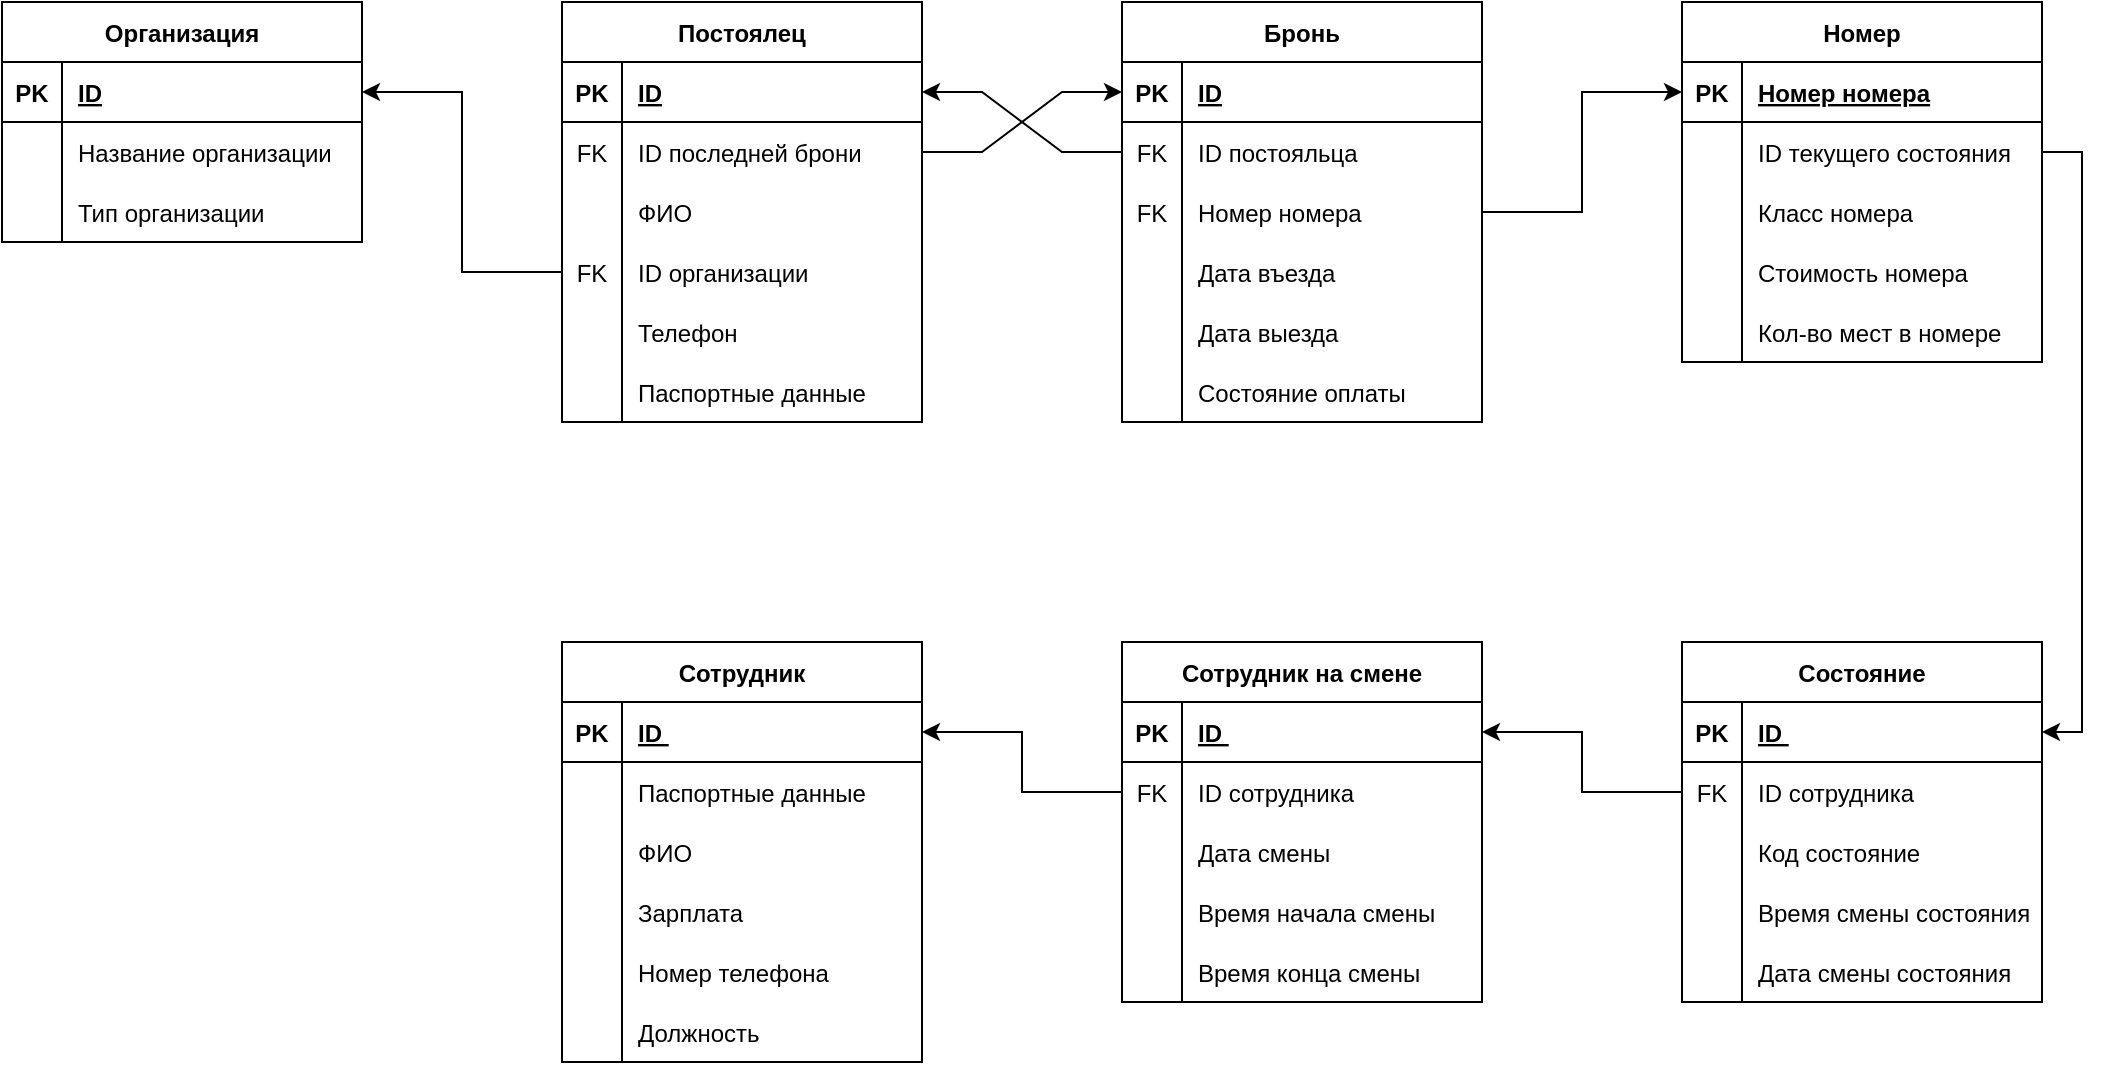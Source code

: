 <mxfile version="18.0.4" type="github" pages="3">
  <diagram id="d11_KZlKvfOg_UC7Vf_U" name="ER модель RU">
    <mxGraphModel dx="2249" dy="794" grid="1" gridSize="10" guides="1" tooltips="1" connect="1" arrows="1" fold="1" page="1" pageScale="1" pageWidth="827" pageHeight="1169" math="0" shadow="0">
      <root>
        <mxCell id="0" />
        <mxCell id="1" parent="0" />
        <mxCell id="6w3SBAMnw1-7SxD_DUwp-5" value="Постоялец" style="shape=table;startSize=30;container=1;collapsible=1;childLayout=tableLayout;fixedRows=1;rowLines=0;fontStyle=1;align=center;resizeLast=1;" parent="1" vertex="1">
          <mxGeometry x="-160" width="180" height="210" as="geometry" />
        </mxCell>
        <mxCell id="6w3SBAMnw1-7SxD_DUwp-6" value="" style="shape=tableRow;horizontal=0;startSize=0;swimlaneHead=0;swimlaneBody=0;fillColor=none;collapsible=0;dropTarget=0;points=[[0,0.5],[1,0.5]];portConstraint=eastwest;top=0;left=0;right=0;bottom=1;" parent="6w3SBAMnw1-7SxD_DUwp-5" vertex="1">
          <mxGeometry y="30" width="180" height="30" as="geometry" />
        </mxCell>
        <mxCell id="6w3SBAMnw1-7SxD_DUwp-7" value="PK" style="shape=partialRectangle;connectable=0;fillColor=none;top=0;left=0;bottom=0;right=0;fontStyle=1;overflow=hidden;" parent="6w3SBAMnw1-7SxD_DUwp-6" vertex="1">
          <mxGeometry width="30" height="30" as="geometry">
            <mxRectangle width="30" height="30" as="alternateBounds" />
          </mxGeometry>
        </mxCell>
        <mxCell id="6w3SBAMnw1-7SxD_DUwp-8" value="ID" style="shape=partialRectangle;connectable=0;fillColor=none;top=0;left=0;bottom=0;right=0;align=left;spacingLeft=6;fontStyle=5;overflow=hidden;" parent="6w3SBAMnw1-7SxD_DUwp-6" vertex="1">
          <mxGeometry x="30" width="150" height="30" as="geometry">
            <mxRectangle width="150" height="30" as="alternateBounds" />
          </mxGeometry>
        </mxCell>
        <mxCell id="6w3SBAMnw1-7SxD_DUwp-30" style="shape=tableRow;horizontal=0;startSize=0;swimlaneHead=0;swimlaneBody=0;fillColor=none;collapsible=0;dropTarget=0;points=[[0,0.5],[1,0.5]];portConstraint=eastwest;top=0;left=0;right=0;bottom=0;" parent="6w3SBAMnw1-7SxD_DUwp-5" vertex="1">
          <mxGeometry y="60" width="180" height="30" as="geometry" />
        </mxCell>
        <mxCell id="6w3SBAMnw1-7SxD_DUwp-31" value="FK" style="shape=partialRectangle;connectable=0;fillColor=none;top=0;left=0;bottom=0;right=0;editable=1;overflow=hidden;" parent="6w3SBAMnw1-7SxD_DUwp-30" vertex="1">
          <mxGeometry width="30" height="30" as="geometry">
            <mxRectangle width="30" height="30" as="alternateBounds" />
          </mxGeometry>
        </mxCell>
        <mxCell id="6w3SBAMnw1-7SxD_DUwp-32" value="ID последней брони" style="shape=partialRectangle;connectable=0;fillColor=none;top=0;left=0;bottom=0;right=0;align=left;spacingLeft=6;overflow=hidden;" parent="6w3SBAMnw1-7SxD_DUwp-30" vertex="1">
          <mxGeometry x="30" width="150" height="30" as="geometry">
            <mxRectangle width="150" height="30" as="alternateBounds" />
          </mxGeometry>
        </mxCell>
        <mxCell id="6w3SBAMnw1-7SxD_DUwp-9" value="" style="shape=tableRow;horizontal=0;startSize=0;swimlaneHead=0;swimlaneBody=0;fillColor=none;collapsible=0;dropTarget=0;points=[[0,0.5],[1,0.5]];portConstraint=eastwest;top=0;left=0;right=0;bottom=0;" parent="6w3SBAMnw1-7SxD_DUwp-5" vertex="1">
          <mxGeometry y="90" width="180" height="30" as="geometry" />
        </mxCell>
        <mxCell id="6w3SBAMnw1-7SxD_DUwp-10" value="" style="shape=partialRectangle;connectable=0;fillColor=none;top=0;left=0;bottom=0;right=0;editable=1;overflow=hidden;" parent="6w3SBAMnw1-7SxD_DUwp-9" vertex="1">
          <mxGeometry width="30" height="30" as="geometry">
            <mxRectangle width="30" height="30" as="alternateBounds" />
          </mxGeometry>
        </mxCell>
        <mxCell id="6w3SBAMnw1-7SxD_DUwp-11" value="ФИО" style="shape=partialRectangle;connectable=0;fillColor=none;top=0;left=0;bottom=0;right=0;align=left;spacingLeft=6;overflow=hidden;" parent="6w3SBAMnw1-7SxD_DUwp-9" vertex="1">
          <mxGeometry x="30" width="150" height="30" as="geometry">
            <mxRectangle width="150" height="30" as="alternateBounds" />
          </mxGeometry>
        </mxCell>
        <mxCell id="6w3SBAMnw1-7SxD_DUwp-12" value="" style="shape=tableRow;horizontal=0;startSize=0;swimlaneHead=0;swimlaneBody=0;fillColor=none;collapsible=0;dropTarget=0;points=[[0,0.5],[1,0.5]];portConstraint=eastwest;top=0;left=0;right=0;bottom=0;" parent="6w3SBAMnw1-7SxD_DUwp-5" vertex="1">
          <mxGeometry y="120" width="180" height="30" as="geometry" />
        </mxCell>
        <mxCell id="6w3SBAMnw1-7SxD_DUwp-13" value="FK" style="shape=partialRectangle;connectable=0;fillColor=none;top=0;left=0;bottom=0;right=0;editable=1;overflow=hidden;" parent="6w3SBAMnw1-7SxD_DUwp-12" vertex="1">
          <mxGeometry width="30" height="30" as="geometry">
            <mxRectangle width="30" height="30" as="alternateBounds" />
          </mxGeometry>
        </mxCell>
        <mxCell id="6w3SBAMnw1-7SxD_DUwp-14" value="ID организации" style="shape=partialRectangle;connectable=0;fillColor=none;top=0;left=0;bottom=0;right=0;align=left;spacingLeft=6;overflow=hidden;" parent="6w3SBAMnw1-7SxD_DUwp-12" vertex="1">
          <mxGeometry x="30" width="150" height="30" as="geometry">
            <mxRectangle width="150" height="30" as="alternateBounds" />
          </mxGeometry>
        </mxCell>
        <mxCell id="6w3SBAMnw1-7SxD_DUwp-15" value="" style="shape=tableRow;horizontal=0;startSize=0;swimlaneHead=0;swimlaneBody=0;fillColor=none;collapsible=0;dropTarget=0;points=[[0,0.5],[1,0.5]];portConstraint=eastwest;top=0;left=0;right=0;bottom=0;" parent="6w3SBAMnw1-7SxD_DUwp-5" vertex="1">
          <mxGeometry y="150" width="180" height="30" as="geometry" />
        </mxCell>
        <mxCell id="6w3SBAMnw1-7SxD_DUwp-16" value="" style="shape=partialRectangle;connectable=0;fillColor=none;top=0;left=0;bottom=0;right=0;editable=1;overflow=hidden;" parent="6w3SBAMnw1-7SxD_DUwp-15" vertex="1">
          <mxGeometry width="30" height="30" as="geometry">
            <mxRectangle width="30" height="30" as="alternateBounds" />
          </mxGeometry>
        </mxCell>
        <mxCell id="6w3SBAMnw1-7SxD_DUwp-17" value="Телефон" style="shape=partialRectangle;connectable=0;fillColor=none;top=0;left=0;bottom=0;right=0;align=left;spacingLeft=6;overflow=hidden;" parent="6w3SBAMnw1-7SxD_DUwp-15" vertex="1">
          <mxGeometry x="30" width="150" height="30" as="geometry">
            <mxRectangle width="150" height="30" as="alternateBounds" />
          </mxGeometry>
        </mxCell>
        <mxCell id="sRWmNhn5ge7o4UagCgk5-2" style="shape=tableRow;horizontal=0;startSize=0;swimlaneHead=0;swimlaneBody=0;fillColor=none;collapsible=0;dropTarget=0;points=[[0,0.5],[1,0.5]];portConstraint=eastwest;top=0;left=0;right=0;bottom=0;" parent="6w3SBAMnw1-7SxD_DUwp-5" vertex="1">
          <mxGeometry y="180" width="180" height="30" as="geometry" />
        </mxCell>
        <mxCell id="sRWmNhn5ge7o4UagCgk5-3" style="shape=partialRectangle;connectable=0;fillColor=none;top=0;left=0;bottom=0;right=0;editable=1;overflow=hidden;" parent="sRWmNhn5ge7o4UagCgk5-2" vertex="1">
          <mxGeometry width="30" height="30" as="geometry">
            <mxRectangle width="30" height="30" as="alternateBounds" />
          </mxGeometry>
        </mxCell>
        <mxCell id="sRWmNhn5ge7o4UagCgk5-4" value="Паспортные данные" style="shape=partialRectangle;connectable=0;fillColor=none;top=0;left=0;bottom=0;right=0;align=left;spacingLeft=6;overflow=hidden;" parent="sRWmNhn5ge7o4UagCgk5-2" vertex="1">
          <mxGeometry x="30" width="150" height="30" as="geometry">
            <mxRectangle width="150" height="30" as="alternateBounds" />
          </mxGeometry>
        </mxCell>
        <mxCell id="6w3SBAMnw1-7SxD_DUwp-36" value="Номер" style="shape=table;startSize=30;container=1;collapsible=1;childLayout=tableLayout;fixedRows=1;rowLines=0;fontStyle=1;align=center;resizeLast=1;" parent="1" vertex="1">
          <mxGeometry x="400" width="180" height="180" as="geometry" />
        </mxCell>
        <mxCell id="6w3SBAMnw1-7SxD_DUwp-37" value="" style="shape=tableRow;horizontal=0;startSize=0;swimlaneHead=0;swimlaneBody=0;fillColor=none;collapsible=0;dropTarget=0;points=[[0,0.5],[1,0.5]];portConstraint=eastwest;top=0;left=0;right=0;bottom=1;" parent="6w3SBAMnw1-7SxD_DUwp-36" vertex="1">
          <mxGeometry y="30" width="180" height="30" as="geometry" />
        </mxCell>
        <mxCell id="6w3SBAMnw1-7SxD_DUwp-38" value="PK" style="shape=partialRectangle;connectable=0;fillColor=none;top=0;left=0;bottom=0;right=0;fontStyle=1;overflow=hidden;" parent="6w3SBAMnw1-7SxD_DUwp-37" vertex="1">
          <mxGeometry width="30" height="30" as="geometry">
            <mxRectangle width="30" height="30" as="alternateBounds" />
          </mxGeometry>
        </mxCell>
        <mxCell id="6w3SBAMnw1-7SxD_DUwp-39" value="Номер номера" style="shape=partialRectangle;connectable=0;fillColor=none;top=0;left=0;bottom=0;right=0;align=left;spacingLeft=6;fontStyle=5;overflow=hidden;" parent="6w3SBAMnw1-7SxD_DUwp-37" vertex="1">
          <mxGeometry x="30" width="150" height="30" as="geometry">
            <mxRectangle width="150" height="30" as="alternateBounds" />
          </mxGeometry>
        </mxCell>
        <mxCell id="6w3SBAMnw1-7SxD_DUwp-40" value="" style="shape=tableRow;horizontal=0;startSize=0;swimlaneHead=0;swimlaneBody=0;fillColor=none;collapsible=0;dropTarget=0;points=[[0,0.5],[1,0.5]];portConstraint=eastwest;top=0;left=0;right=0;bottom=0;" parent="6w3SBAMnw1-7SxD_DUwp-36" vertex="1">
          <mxGeometry y="60" width="180" height="30" as="geometry" />
        </mxCell>
        <mxCell id="6w3SBAMnw1-7SxD_DUwp-41" value="" style="shape=partialRectangle;connectable=0;fillColor=none;top=0;left=0;bottom=0;right=0;editable=1;overflow=hidden;" parent="6w3SBAMnw1-7SxD_DUwp-40" vertex="1">
          <mxGeometry width="30" height="30" as="geometry">
            <mxRectangle width="30" height="30" as="alternateBounds" />
          </mxGeometry>
        </mxCell>
        <mxCell id="6w3SBAMnw1-7SxD_DUwp-42" value="ID текущего состояния" style="shape=partialRectangle;connectable=0;fillColor=none;top=0;left=0;bottom=0;right=0;align=left;spacingLeft=6;overflow=hidden;" parent="6w3SBAMnw1-7SxD_DUwp-40" vertex="1">
          <mxGeometry x="30" width="150" height="30" as="geometry">
            <mxRectangle width="150" height="30" as="alternateBounds" />
          </mxGeometry>
        </mxCell>
        <mxCell id="6w3SBAMnw1-7SxD_DUwp-43" value="" style="shape=tableRow;horizontal=0;startSize=0;swimlaneHead=0;swimlaneBody=0;fillColor=none;collapsible=0;dropTarget=0;points=[[0,0.5],[1,0.5]];portConstraint=eastwest;top=0;left=0;right=0;bottom=0;" parent="6w3SBAMnw1-7SxD_DUwp-36" vertex="1">
          <mxGeometry y="90" width="180" height="30" as="geometry" />
        </mxCell>
        <mxCell id="6w3SBAMnw1-7SxD_DUwp-44" value="" style="shape=partialRectangle;connectable=0;fillColor=none;top=0;left=0;bottom=0;right=0;editable=1;overflow=hidden;" parent="6w3SBAMnw1-7SxD_DUwp-43" vertex="1">
          <mxGeometry width="30" height="30" as="geometry">
            <mxRectangle width="30" height="30" as="alternateBounds" />
          </mxGeometry>
        </mxCell>
        <mxCell id="6w3SBAMnw1-7SxD_DUwp-45" value="Класс номера" style="shape=partialRectangle;connectable=0;fillColor=none;top=0;left=0;bottom=0;right=0;align=left;spacingLeft=6;overflow=hidden;" parent="6w3SBAMnw1-7SxD_DUwp-43" vertex="1">
          <mxGeometry x="30" width="150" height="30" as="geometry">
            <mxRectangle width="150" height="30" as="alternateBounds" />
          </mxGeometry>
        </mxCell>
        <mxCell id="6w3SBAMnw1-7SxD_DUwp-46" value="" style="shape=tableRow;horizontal=0;startSize=0;swimlaneHead=0;swimlaneBody=0;fillColor=none;collapsible=0;dropTarget=0;points=[[0,0.5],[1,0.5]];portConstraint=eastwest;top=0;left=0;right=0;bottom=0;" parent="6w3SBAMnw1-7SxD_DUwp-36" vertex="1">
          <mxGeometry y="120" width="180" height="30" as="geometry" />
        </mxCell>
        <mxCell id="6w3SBAMnw1-7SxD_DUwp-47" value="" style="shape=partialRectangle;connectable=0;fillColor=none;top=0;left=0;bottom=0;right=0;editable=1;overflow=hidden;" parent="6w3SBAMnw1-7SxD_DUwp-46" vertex="1">
          <mxGeometry width="30" height="30" as="geometry">
            <mxRectangle width="30" height="30" as="alternateBounds" />
          </mxGeometry>
        </mxCell>
        <mxCell id="6w3SBAMnw1-7SxD_DUwp-48" value="Стоимость номера" style="shape=partialRectangle;connectable=0;fillColor=none;top=0;left=0;bottom=0;right=0;align=left;spacingLeft=6;overflow=hidden;" parent="6w3SBAMnw1-7SxD_DUwp-46" vertex="1">
          <mxGeometry x="30" width="150" height="30" as="geometry">
            <mxRectangle width="150" height="30" as="alternateBounds" />
          </mxGeometry>
        </mxCell>
        <mxCell id="-E_8Ci3b0b6Fn7-_UB_N-1" style="shape=tableRow;horizontal=0;startSize=0;swimlaneHead=0;swimlaneBody=0;fillColor=none;collapsible=0;dropTarget=0;points=[[0,0.5],[1,0.5]];portConstraint=eastwest;top=0;left=0;right=0;bottom=0;" parent="6w3SBAMnw1-7SxD_DUwp-36" vertex="1">
          <mxGeometry y="150" width="180" height="30" as="geometry" />
        </mxCell>
        <mxCell id="-E_8Ci3b0b6Fn7-_UB_N-2" style="shape=partialRectangle;connectable=0;fillColor=none;top=0;left=0;bottom=0;right=0;editable=1;overflow=hidden;" parent="-E_8Ci3b0b6Fn7-_UB_N-1" vertex="1">
          <mxGeometry width="30" height="30" as="geometry">
            <mxRectangle width="30" height="30" as="alternateBounds" />
          </mxGeometry>
        </mxCell>
        <mxCell id="-E_8Ci3b0b6Fn7-_UB_N-3" value="Кол-во мест в номере" style="shape=partialRectangle;connectable=0;fillColor=none;top=0;left=0;bottom=0;right=0;align=left;spacingLeft=6;overflow=hidden;" parent="-E_8Ci3b0b6Fn7-_UB_N-1" vertex="1">
          <mxGeometry x="30" width="150" height="30" as="geometry">
            <mxRectangle width="150" height="30" as="alternateBounds" />
          </mxGeometry>
        </mxCell>
        <mxCell id="6w3SBAMnw1-7SxD_DUwp-53" value="Бронь" style="shape=table;startSize=30;container=1;collapsible=1;childLayout=tableLayout;fixedRows=1;rowLines=0;fontStyle=1;align=center;resizeLast=1;" parent="1" vertex="1">
          <mxGeometry x="120" width="180" height="210" as="geometry" />
        </mxCell>
        <mxCell id="6w3SBAMnw1-7SxD_DUwp-54" value="" style="shape=tableRow;horizontal=0;startSize=0;swimlaneHead=0;swimlaneBody=0;fillColor=none;collapsible=0;dropTarget=0;points=[[0,0.5],[1,0.5]];portConstraint=eastwest;top=0;left=0;right=0;bottom=1;" parent="6w3SBAMnw1-7SxD_DUwp-53" vertex="1">
          <mxGeometry y="30" width="180" height="30" as="geometry" />
        </mxCell>
        <mxCell id="6w3SBAMnw1-7SxD_DUwp-55" value="PK" style="shape=partialRectangle;connectable=0;fillColor=none;top=0;left=0;bottom=0;right=0;fontStyle=1;overflow=hidden;" parent="6w3SBAMnw1-7SxD_DUwp-54" vertex="1">
          <mxGeometry width="30" height="30" as="geometry">
            <mxRectangle width="30" height="30" as="alternateBounds" />
          </mxGeometry>
        </mxCell>
        <mxCell id="6w3SBAMnw1-7SxD_DUwp-56" value="ID" style="shape=partialRectangle;connectable=0;fillColor=none;top=0;left=0;bottom=0;right=0;align=left;spacingLeft=6;fontStyle=5;overflow=hidden;" parent="6w3SBAMnw1-7SxD_DUwp-54" vertex="1">
          <mxGeometry x="30" width="150" height="30" as="geometry">
            <mxRectangle width="150" height="30" as="alternateBounds" />
          </mxGeometry>
        </mxCell>
        <mxCell id="6w3SBAMnw1-7SxD_DUwp-57" value="" style="shape=tableRow;horizontal=0;startSize=0;swimlaneHead=0;swimlaneBody=0;fillColor=none;collapsible=0;dropTarget=0;points=[[0,0.5],[1,0.5]];portConstraint=eastwest;top=0;left=0;right=0;bottom=0;" parent="6w3SBAMnw1-7SxD_DUwp-53" vertex="1">
          <mxGeometry y="60" width="180" height="30" as="geometry" />
        </mxCell>
        <mxCell id="6w3SBAMnw1-7SxD_DUwp-58" value="FK" style="shape=partialRectangle;connectable=0;fillColor=none;top=0;left=0;bottom=0;right=0;editable=1;overflow=hidden;" parent="6w3SBAMnw1-7SxD_DUwp-57" vertex="1">
          <mxGeometry width="30" height="30" as="geometry">
            <mxRectangle width="30" height="30" as="alternateBounds" />
          </mxGeometry>
        </mxCell>
        <mxCell id="6w3SBAMnw1-7SxD_DUwp-59" value="ID постояльца" style="shape=partialRectangle;connectable=0;fillColor=none;top=0;left=0;bottom=0;right=0;align=left;spacingLeft=6;overflow=hidden;" parent="6w3SBAMnw1-7SxD_DUwp-57" vertex="1">
          <mxGeometry x="30" width="150" height="30" as="geometry">
            <mxRectangle width="150" height="30" as="alternateBounds" />
          </mxGeometry>
        </mxCell>
        <mxCell id="6w3SBAMnw1-7SxD_DUwp-60" value="" style="shape=tableRow;horizontal=0;startSize=0;swimlaneHead=0;swimlaneBody=0;fillColor=none;collapsible=0;dropTarget=0;points=[[0,0.5],[1,0.5]];portConstraint=eastwest;top=0;left=0;right=0;bottom=0;" parent="6w3SBAMnw1-7SxD_DUwp-53" vertex="1">
          <mxGeometry y="90" width="180" height="30" as="geometry" />
        </mxCell>
        <mxCell id="6w3SBAMnw1-7SxD_DUwp-61" value="FK" style="shape=partialRectangle;connectable=0;fillColor=none;top=0;left=0;bottom=0;right=0;editable=1;overflow=hidden;" parent="6w3SBAMnw1-7SxD_DUwp-60" vertex="1">
          <mxGeometry width="30" height="30" as="geometry">
            <mxRectangle width="30" height="30" as="alternateBounds" />
          </mxGeometry>
        </mxCell>
        <mxCell id="6w3SBAMnw1-7SxD_DUwp-62" value="Номер номера" style="shape=partialRectangle;connectable=0;fillColor=none;top=0;left=0;bottom=0;right=0;align=left;spacingLeft=6;overflow=hidden;" parent="6w3SBAMnw1-7SxD_DUwp-60" vertex="1">
          <mxGeometry x="30" width="150" height="30" as="geometry">
            <mxRectangle width="150" height="30" as="alternateBounds" />
          </mxGeometry>
        </mxCell>
        <mxCell id="6w3SBAMnw1-7SxD_DUwp-63" value="" style="shape=tableRow;horizontal=0;startSize=0;swimlaneHead=0;swimlaneBody=0;fillColor=none;collapsible=0;dropTarget=0;points=[[0,0.5],[1,0.5]];portConstraint=eastwest;top=0;left=0;right=0;bottom=0;" parent="6w3SBAMnw1-7SxD_DUwp-53" vertex="1">
          <mxGeometry y="120" width="180" height="30" as="geometry" />
        </mxCell>
        <mxCell id="6w3SBAMnw1-7SxD_DUwp-64" value="" style="shape=partialRectangle;connectable=0;fillColor=none;top=0;left=0;bottom=0;right=0;editable=1;overflow=hidden;" parent="6w3SBAMnw1-7SxD_DUwp-63" vertex="1">
          <mxGeometry width="30" height="30" as="geometry">
            <mxRectangle width="30" height="30" as="alternateBounds" />
          </mxGeometry>
        </mxCell>
        <mxCell id="6w3SBAMnw1-7SxD_DUwp-65" value="Дата въезда" style="shape=partialRectangle;connectable=0;fillColor=none;top=0;left=0;bottom=0;right=0;align=left;spacingLeft=6;overflow=hidden;" parent="6w3SBAMnw1-7SxD_DUwp-63" vertex="1">
          <mxGeometry x="30" width="150" height="30" as="geometry">
            <mxRectangle width="150" height="30" as="alternateBounds" />
          </mxGeometry>
        </mxCell>
        <mxCell id="6w3SBAMnw1-7SxD_DUwp-66" style="shape=tableRow;horizontal=0;startSize=0;swimlaneHead=0;swimlaneBody=0;fillColor=none;collapsible=0;dropTarget=0;points=[[0,0.5],[1,0.5]];portConstraint=eastwest;top=0;left=0;right=0;bottom=0;" parent="6w3SBAMnw1-7SxD_DUwp-53" vertex="1">
          <mxGeometry y="150" width="180" height="30" as="geometry" />
        </mxCell>
        <mxCell id="6w3SBAMnw1-7SxD_DUwp-67" style="shape=partialRectangle;connectable=0;fillColor=none;top=0;left=0;bottom=0;right=0;editable=1;overflow=hidden;" parent="6w3SBAMnw1-7SxD_DUwp-66" vertex="1">
          <mxGeometry width="30" height="30" as="geometry">
            <mxRectangle width="30" height="30" as="alternateBounds" />
          </mxGeometry>
        </mxCell>
        <mxCell id="6w3SBAMnw1-7SxD_DUwp-68" value="Дата выезда" style="shape=partialRectangle;connectable=0;fillColor=none;top=0;left=0;bottom=0;right=0;align=left;spacingLeft=6;overflow=hidden;" parent="6w3SBAMnw1-7SxD_DUwp-66" vertex="1">
          <mxGeometry x="30" width="150" height="30" as="geometry">
            <mxRectangle width="150" height="30" as="alternateBounds" />
          </mxGeometry>
        </mxCell>
        <mxCell id="6w3SBAMnw1-7SxD_DUwp-103" style="shape=tableRow;horizontal=0;startSize=0;swimlaneHead=0;swimlaneBody=0;fillColor=none;collapsible=0;dropTarget=0;points=[[0,0.5],[1,0.5]];portConstraint=eastwest;top=0;left=0;right=0;bottom=0;" parent="6w3SBAMnw1-7SxD_DUwp-53" vertex="1">
          <mxGeometry y="180" width="180" height="30" as="geometry" />
        </mxCell>
        <mxCell id="6w3SBAMnw1-7SxD_DUwp-104" style="shape=partialRectangle;connectable=0;fillColor=none;top=0;left=0;bottom=0;right=0;editable=1;overflow=hidden;" parent="6w3SBAMnw1-7SxD_DUwp-103" vertex="1">
          <mxGeometry width="30" height="30" as="geometry">
            <mxRectangle width="30" height="30" as="alternateBounds" />
          </mxGeometry>
        </mxCell>
        <mxCell id="6w3SBAMnw1-7SxD_DUwp-105" value="Состояние оплаты" style="shape=partialRectangle;connectable=0;fillColor=none;top=0;left=0;bottom=0;right=0;align=left;spacingLeft=6;overflow=hidden;" parent="6w3SBAMnw1-7SxD_DUwp-103" vertex="1">
          <mxGeometry x="30" width="150" height="30" as="geometry">
            <mxRectangle width="150" height="30" as="alternateBounds" />
          </mxGeometry>
        </mxCell>
        <mxCell id="6w3SBAMnw1-7SxD_DUwp-85" value="Организация" style="shape=table;startSize=30;container=1;collapsible=1;childLayout=tableLayout;fixedRows=1;rowLines=0;fontStyle=1;align=center;resizeLast=1;" parent="1" vertex="1">
          <mxGeometry x="-440" width="180" height="120" as="geometry" />
        </mxCell>
        <mxCell id="6w3SBAMnw1-7SxD_DUwp-86" value="" style="shape=tableRow;horizontal=0;startSize=0;swimlaneHead=0;swimlaneBody=0;fillColor=none;collapsible=0;dropTarget=0;points=[[0,0.5],[1,0.5]];portConstraint=eastwest;top=0;left=0;right=0;bottom=1;" parent="6w3SBAMnw1-7SxD_DUwp-85" vertex="1">
          <mxGeometry y="30" width="180" height="30" as="geometry" />
        </mxCell>
        <mxCell id="6w3SBAMnw1-7SxD_DUwp-87" value="PK" style="shape=partialRectangle;connectable=0;fillColor=none;top=0;left=0;bottom=0;right=0;fontStyle=1;overflow=hidden;" parent="6w3SBAMnw1-7SxD_DUwp-86" vertex="1">
          <mxGeometry width="30" height="30" as="geometry">
            <mxRectangle width="30" height="30" as="alternateBounds" />
          </mxGeometry>
        </mxCell>
        <mxCell id="6w3SBAMnw1-7SxD_DUwp-88" value="ID" style="shape=partialRectangle;connectable=0;fillColor=none;top=0;left=0;bottom=0;right=0;align=left;spacingLeft=6;fontStyle=5;overflow=hidden;" parent="6w3SBAMnw1-7SxD_DUwp-86" vertex="1">
          <mxGeometry x="30" width="150" height="30" as="geometry">
            <mxRectangle width="150" height="30" as="alternateBounds" />
          </mxGeometry>
        </mxCell>
        <mxCell id="6w3SBAMnw1-7SxD_DUwp-89" value="" style="shape=tableRow;horizontal=0;startSize=0;swimlaneHead=0;swimlaneBody=0;fillColor=none;collapsible=0;dropTarget=0;points=[[0,0.5],[1,0.5]];portConstraint=eastwest;top=0;left=0;right=0;bottom=0;" parent="6w3SBAMnw1-7SxD_DUwp-85" vertex="1">
          <mxGeometry y="60" width="180" height="30" as="geometry" />
        </mxCell>
        <mxCell id="6w3SBAMnw1-7SxD_DUwp-90" value="" style="shape=partialRectangle;connectable=0;fillColor=none;top=0;left=0;bottom=0;right=0;editable=1;overflow=hidden;" parent="6w3SBAMnw1-7SxD_DUwp-89" vertex="1">
          <mxGeometry width="30" height="30" as="geometry">
            <mxRectangle width="30" height="30" as="alternateBounds" />
          </mxGeometry>
        </mxCell>
        <mxCell id="6w3SBAMnw1-7SxD_DUwp-91" value="Название организации" style="shape=partialRectangle;connectable=0;fillColor=none;top=0;left=0;bottom=0;right=0;align=left;spacingLeft=6;overflow=hidden;" parent="6w3SBAMnw1-7SxD_DUwp-89" vertex="1">
          <mxGeometry x="30" width="150" height="30" as="geometry">
            <mxRectangle width="150" height="30" as="alternateBounds" />
          </mxGeometry>
        </mxCell>
        <mxCell id="6w3SBAMnw1-7SxD_DUwp-92" value="" style="shape=tableRow;horizontal=0;startSize=0;swimlaneHead=0;swimlaneBody=0;fillColor=none;collapsible=0;dropTarget=0;points=[[0,0.5],[1,0.5]];portConstraint=eastwest;top=0;left=0;right=0;bottom=0;" parent="6w3SBAMnw1-7SxD_DUwp-85" vertex="1">
          <mxGeometry y="90" width="180" height="30" as="geometry" />
        </mxCell>
        <mxCell id="6w3SBAMnw1-7SxD_DUwp-93" value="" style="shape=partialRectangle;connectable=0;fillColor=none;top=0;left=0;bottom=0;right=0;editable=1;overflow=hidden;" parent="6w3SBAMnw1-7SxD_DUwp-92" vertex="1">
          <mxGeometry width="30" height="30" as="geometry">
            <mxRectangle width="30" height="30" as="alternateBounds" />
          </mxGeometry>
        </mxCell>
        <mxCell id="6w3SBAMnw1-7SxD_DUwp-94" value="Тип организации" style="shape=partialRectangle;connectable=0;fillColor=none;top=0;left=0;bottom=0;right=0;align=left;spacingLeft=6;overflow=hidden;" parent="6w3SBAMnw1-7SxD_DUwp-92" vertex="1">
          <mxGeometry x="30" width="150" height="30" as="geometry">
            <mxRectangle width="150" height="30" as="alternateBounds" />
          </mxGeometry>
        </mxCell>
        <mxCell id="cfxCkErfdYhPu7MimAZo-1" value="Сотрудник" style="shape=table;startSize=30;container=1;collapsible=1;childLayout=tableLayout;fixedRows=1;rowLines=0;fontStyle=1;align=center;resizeLast=1;" parent="1" vertex="1">
          <mxGeometry x="-160" y="320" width="180" height="210" as="geometry" />
        </mxCell>
        <mxCell id="cfxCkErfdYhPu7MimAZo-2" value="" style="shape=tableRow;horizontal=0;startSize=0;swimlaneHead=0;swimlaneBody=0;fillColor=none;collapsible=0;dropTarget=0;points=[[0,0.5],[1,0.5]];portConstraint=eastwest;top=0;left=0;right=0;bottom=1;" parent="cfxCkErfdYhPu7MimAZo-1" vertex="1">
          <mxGeometry y="30" width="180" height="30" as="geometry" />
        </mxCell>
        <mxCell id="cfxCkErfdYhPu7MimAZo-3" value="PK" style="shape=partialRectangle;connectable=0;fillColor=none;top=0;left=0;bottom=0;right=0;fontStyle=1;overflow=hidden;" parent="cfxCkErfdYhPu7MimAZo-2" vertex="1">
          <mxGeometry width="30" height="30" as="geometry">
            <mxRectangle width="30" height="30" as="alternateBounds" />
          </mxGeometry>
        </mxCell>
        <mxCell id="cfxCkErfdYhPu7MimAZo-4" value="ID " style="shape=partialRectangle;connectable=0;fillColor=none;top=0;left=0;bottom=0;right=0;align=left;spacingLeft=6;fontStyle=5;overflow=hidden;" parent="cfxCkErfdYhPu7MimAZo-2" vertex="1">
          <mxGeometry x="30" width="150" height="30" as="geometry">
            <mxRectangle width="150" height="30" as="alternateBounds" />
          </mxGeometry>
        </mxCell>
        <mxCell id="cfxCkErfdYhPu7MimAZo-5" value="" style="shape=tableRow;horizontal=0;startSize=0;swimlaneHead=0;swimlaneBody=0;fillColor=none;collapsible=0;dropTarget=0;points=[[0,0.5],[1,0.5]];portConstraint=eastwest;top=0;left=0;right=0;bottom=0;" parent="cfxCkErfdYhPu7MimAZo-1" vertex="1">
          <mxGeometry y="60" width="180" height="30" as="geometry" />
        </mxCell>
        <mxCell id="cfxCkErfdYhPu7MimAZo-6" value="" style="shape=partialRectangle;connectable=0;fillColor=none;top=0;left=0;bottom=0;right=0;editable=1;overflow=hidden;" parent="cfxCkErfdYhPu7MimAZo-5" vertex="1">
          <mxGeometry width="30" height="30" as="geometry">
            <mxRectangle width="30" height="30" as="alternateBounds" />
          </mxGeometry>
        </mxCell>
        <mxCell id="cfxCkErfdYhPu7MimAZo-7" value="Паспортные данные" style="shape=partialRectangle;connectable=0;fillColor=none;top=0;left=0;bottom=0;right=0;align=left;spacingLeft=6;overflow=hidden;" parent="cfxCkErfdYhPu7MimAZo-5" vertex="1">
          <mxGeometry x="30" width="150" height="30" as="geometry">
            <mxRectangle width="150" height="30" as="alternateBounds" />
          </mxGeometry>
        </mxCell>
        <mxCell id="cfxCkErfdYhPu7MimAZo-8" value="" style="shape=tableRow;horizontal=0;startSize=0;swimlaneHead=0;swimlaneBody=0;fillColor=none;collapsible=0;dropTarget=0;points=[[0,0.5],[1,0.5]];portConstraint=eastwest;top=0;left=0;right=0;bottom=0;" parent="cfxCkErfdYhPu7MimAZo-1" vertex="1">
          <mxGeometry y="90" width="180" height="30" as="geometry" />
        </mxCell>
        <mxCell id="cfxCkErfdYhPu7MimAZo-9" value="" style="shape=partialRectangle;connectable=0;fillColor=none;top=0;left=0;bottom=0;right=0;editable=1;overflow=hidden;" parent="cfxCkErfdYhPu7MimAZo-8" vertex="1">
          <mxGeometry width="30" height="30" as="geometry">
            <mxRectangle width="30" height="30" as="alternateBounds" />
          </mxGeometry>
        </mxCell>
        <mxCell id="cfxCkErfdYhPu7MimAZo-10" value="ФИО" style="shape=partialRectangle;connectable=0;fillColor=none;top=0;left=0;bottom=0;right=0;align=left;spacingLeft=6;overflow=hidden;" parent="cfxCkErfdYhPu7MimAZo-8" vertex="1">
          <mxGeometry x="30" width="150" height="30" as="geometry">
            <mxRectangle width="150" height="30" as="alternateBounds" />
          </mxGeometry>
        </mxCell>
        <mxCell id="cfxCkErfdYhPu7MimAZo-11" value="" style="shape=tableRow;horizontal=0;startSize=0;swimlaneHead=0;swimlaneBody=0;fillColor=none;collapsible=0;dropTarget=0;points=[[0,0.5],[1,0.5]];portConstraint=eastwest;top=0;left=0;right=0;bottom=0;" parent="cfxCkErfdYhPu7MimAZo-1" vertex="1">
          <mxGeometry y="120" width="180" height="30" as="geometry" />
        </mxCell>
        <mxCell id="cfxCkErfdYhPu7MimAZo-12" value="" style="shape=partialRectangle;connectable=0;fillColor=none;top=0;left=0;bottom=0;right=0;editable=1;overflow=hidden;" parent="cfxCkErfdYhPu7MimAZo-11" vertex="1">
          <mxGeometry width="30" height="30" as="geometry">
            <mxRectangle width="30" height="30" as="alternateBounds" />
          </mxGeometry>
        </mxCell>
        <mxCell id="cfxCkErfdYhPu7MimAZo-13" value="Зарплата" style="shape=partialRectangle;connectable=0;fillColor=none;top=0;left=0;bottom=0;right=0;align=left;spacingLeft=6;overflow=hidden;" parent="cfxCkErfdYhPu7MimAZo-11" vertex="1">
          <mxGeometry x="30" width="150" height="30" as="geometry">
            <mxRectangle width="150" height="30" as="alternateBounds" />
          </mxGeometry>
        </mxCell>
        <mxCell id="YRmn37lpjJx63Txy_wBN-1" style="shape=tableRow;horizontal=0;startSize=0;swimlaneHead=0;swimlaneBody=0;fillColor=none;collapsible=0;dropTarget=0;points=[[0,0.5],[1,0.5]];portConstraint=eastwest;top=0;left=0;right=0;bottom=0;" vertex="1" parent="cfxCkErfdYhPu7MimAZo-1">
          <mxGeometry y="150" width="180" height="30" as="geometry" />
        </mxCell>
        <mxCell id="YRmn37lpjJx63Txy_wBN-2" style="shape=partialRectangle;connectable=0;fillColor=none;top=0;left=0;bottom=0;right=0;editable=1;overflow=hidden;" vertex="1" parent="YRmn37lpjJx63Txy_wBN-1">
          <mxGeometry width="30" height="30" as="geometry">
            <mxRectangle width="30" height="30" as="alternateBounds" />
          </mxGeometry>
        </mxCell>
        <mxCell id="YRmn37lpjJx63Txy_wBN-3" value="Номер телефона" style="shape=partialRectangle;connectable=0;fillColor=none;top=0;left=0;bottom=0;right=0;align=left;spacingLeft=6;overflow=hidden;" vertex="1" parent="YRmn37lpjJx63Txy_wBN-1">
          <mxGeometry x="30" width="150" height="30" as="geometry">
            <mxRectangle width="150" height="30" as="alternateBounds" />
          </mxGeometry>
        </mxCell>
        <mxCell id="cfxCkErfdYhPu7MimAZo-14" style="shape=tableRow;horizontal=0;startSize=0;swimlaneHead=0;swimlaneBody=0;fillColor=none;collapsible=0;dropTarget=0;points=[[0,0.5],[1,0.5]];portConstraint=eastwest;top=0;left=0;right=0;bottom=0;" parent="cfxCkErfdYhPu7MimAZo-1" vertex="1">
          <mxGeometry y="180" width="180" height="30" as="geometry" />
        </mxCell>
        <mxCell id="cfxCkErfdYhPu7MimAZo-15" style="shape=partialRectangle;connectable=0;fillColor=none;top=0;left=0;bottom=0;right=0;editable=1;overflow=hidden;" parent="cfxCkErfdYhPu7MimAZo-14" vertex="1">
          <mxGeometry width="30" height="30" as="geometry">
            <mxRectangle width="30" height="30" as="alternateBounds" />
          </mxGeometry>
        </mxCell>
        <mxCell id="cfxCkErfdYhPu7MimAZo-16" value="Должность" style="shape=partialRectangle;connectable=0;fillColor=none;top=0;left=0;bottom=0;right=0;align=left;spacingLeft=6;overflow=hidden;" parent="cfxCkErfdYhPu7MimAZo-14" vertex="1">
          <mxGeometry x="30" width="150" height="30" as="geometry">
            <mxRectangle width="150" height="30" as="alternateBounds" />
          </mxGeometry>
        </mxCell>
        <mxCell id="6HHlXmv_DEm1rTl6xGM9-1" value="Сотрудник на смене" style="shape=table;startSize=30;container=1;collapsible=1;childLayout=tableLayout;fixedRows=1;rowLines=0;fontStyle=1;align=center;resizeLast=1;" parent="1" vertex="1">
          <mxGeometry x="120" y="320" width="180" height="180" as="geometry" />
        </mxCell>
        <mxCell id="6HHlXmv_DEm1rTl6xGM9-2" value="" style="shape=tableRow;horizontal=0;startSize=0;swimlaneHead=0;swimlaneBody=0;fillColor=none;collapsible=0;dropTarget=0;points=[[0,0.5],[1,0.5]];portConstraint=eastwest;top=0;left=0;right=0;bottom=1;" parent="6HHlXmv_DEm1rTl6xGM9-1" vertex="1">
          <mxGeometry y="30" width="180" height="30" as="geometry" />
        </mxCell>
        <mxCell id="6HHlXmv_DEm1rTl6xGM9-3" value="PK" style="shape=partialRectangle;connectable=0;fillColor=none;top=0;left=0;bottom=0;right=0;fontStyle=1;overflow=hidden;" parent="6HHlXmv_DEm1rTl6xGM9-2" vertex="1">
          <mxGeometry width="30" height="30" as="geometry">
            <mxRectangle width="30" height="30" as="alternateBounds" />
          </mxGeometry>
        </mxCell>
        <mxCell id="6HHlXmv_DEm1rTl6xGM9-4" value="ID " style="shape=partialRectangle;connectable=0;fillColor=none;top=0;left=0;bottom=0;right=0;align=left;spacingLeft=6;fontStyle=5;overflow=hidden;" parent="6HHlXmv_DEm1rTl6xGM9-2" vertex="1">
          <mxGeometry x="30" width="150" height="30" as="geometry">
            <mxRectangle width="150" height="30" as="alternateBounds" />
          </mxGeometry>
        </mxCell>
        <mxCell id="6HHlXmv_DEm1rTl6xGM9-5" value="" style="shape=tableRow;horizontal=0;startSize=0;swimlaneHead=0;swimlaneBody=0;fillColor=none;collapsible=0;dropTarget=0;points=[[0,0.5],[1,0.5]];portConstraint=eastwest;top=0;left=0;right=0;bottom=0;" parent="6HHlXmv_DEm1rTl6xGM9-1" vertex="1">
          <mxGeometry y="60" width="180" height="30" as="geometry" />
        </mxCell>
        <mxCell id="6HHlXmv_DEm1rTl6xGM9-6" value="FK" style="shape=partialRectangle;connectable=0;fillColor=none;top=0;left=0;bottom=0;right=0;editable=1;overflow=hidden;" parent="6HHlXmv_DEm1rTl6xGM9-5" vertex="1">
          <mxGeometry width="30" height="30" as="geometry">
            <mxRectangle width="30" height="30" as="alternateBounds" />
          </mxGeometry>
        </mxCell>
        <mxCell id="6HHlXmv_DEm1rTl6xGM9-7" value="ID сотрудника" style="shape=partialRectangle;connectable=0;fillColor=none;top=0;left=0;bottom=0;right=0;align=left;spacingLeft=6;overflow=hidden;" parent="6HHlXmv_DEm1rTl6xGM9-5" vertex="1">
          <mxGeometry x="30" width="150" height="30" as="geometry">
            <mxRectangle width="150" height="30" as="alternateBounds" />
          </mxGeometry>
        </mxCell>
        <mxCell id="6HHlXmv_DEm1rTl6xGM9-8" value="" style="shape=tableRow;horizontal=0;startSize=0;swimlaneHead=0;swimlaneBody=0;fillColor=none;collapsible=0;dropTarget=0;points=[[0,0.5],[1,0.5]];portConstraint=eastwest;top=0;left=0;right=0;bottom=0;" parent="6HHlXmv_DEm1rTl6xGM9-1" vertex="1">
          <mxGeometry y="90" width="180" height="30" as="geometry" />
        </mxCell>
        <mxCell id="6HHlXmv_DEm1rTl6xGM9-9" value="" style="shape=partialRectangle;connectable=0;fillColor=none;top=0;left=0;bottom=0;right=0;editable=1;overflow=hidden;" parent="6HHlXmv_DEm1rTl6xGM9-8" vertex="1">
          <mxGeometry width="30" height="30" as="geometry">
            <mxRectangle width="30" height="30" as="alternateBounds" />
          </mxGeometry>
        </mxCell>
        <mxCell id="6HHlXmv_DEm1rTl6xGM9-10" value="Дата смены" style="shape=partialRectangle;connectable=0;fillColor=none;top=0;left=0;bottom=0;right=0;align=left;spacingLeft=6;overflow=hidden;" parent="6HHlXmv_DEm1rTl6xGM9-8" vertex="1">
          <mxGeometry x="30" width="150" height="30" as="geometry">
            <mxRectangle width="150" height="30" as="alternateBounds" />
          </mxGeometry>
        </mxCell>
        <mxCell id="6HHlXmv_DEm1rTl6xGM9-11" value="" style="shape=tableRow;horizontal=0;startSize=0;swimlaneHead=0;swimlaneBody=0;fillColor=none;collapsible=0;dropTarget=0;points=[[0,0.5],[1,0.5]];portConstraint=eastwest;top=0;left=0;right=0;bottom=0;" parent="6HHlXmv_DEm1rTl6xGM9-1" vertex="1">
          <mxGeometry y="120" width="180" height="30" as="geometry" />
        </mxCell>
        <mxCell id="6HHlXmv_DEm1rTl6xGM9-12" value="" style="shape=partialRectangle;connectable=0;fillColor=none;top=0;left=0;bottom=0;right=0;editable=1;overflow=hidden;" parent="6HHlXmv_DEm1rTl6xGM9-11" vertex="1">
          <mxGeometry width="30" height="30" as="geometry">
            <mxRectangle width="30" height="30" as="alternateBounds" />
          </mxGeometry>
        </mxCell>
        <mxCell id="6HHlXmv_DEm1rTl6xGM9-13" value="Время начала смены" style="shape=partialRectangle;connectable=0;fillColor=none;top=0;left=0;bottom=0;right=0;align=left;spacingLeft=6;overflow=hidden;" parent="6HHlXmv_DEm1rTl6xGM9-11" vertex="1">
          <mxGeometry x="30" width="150" height="30" as="geometry">
            <mxRectangle width="150" height="30" as="alternateBounds" />
          </mxGeometry>
        </mxCell>
        <mxCell id="6HHlXmv_DEm1rTl6xGM9-14" style="shape=tableRow;horizontal=0;startSize=0;swimlaneHead=0;swimlaneBody=0;fillColor=none;collapsible=0;dropTarget=0;points=[[0,0.5],[1,0.5]];portConstraint=eastwest;top=0;left=0;right=0;bottom=0;" parent="6HHlXmv_DEm1rTl6xGM9-1" vertex="1">
          <mxGeometry y="150" width="180" height="30" as="geometry" />
        </mxCell>
        <mxCell id="6HHlXmv_DEm1rTl6xGM9-15" style="shape=partialRectangle;connectable=0;fillColor=none;top=0;left=0;bottom=0;right=0;editable=1;overflow=hidden;" parent="6HHlXmv_DEm1rTl6xGM9-14" vertex="1">
          <mxGeometry width="30" height="30" as="geometry">
            <mxRectangle width="30" height="30" as="alternateBounds" />
          </mxGeometry>
        </mxCell>
        <mxCell id="6HHlXmv_DEm1rTl6xGM9-16" value="Время конца смены" style="shape=partialRectangle;connectable=0;fillColor=none;top=0;left=0;bottom=0;right=0;align=left;spacingLeft=6;overflow=hidden;" parent="6HHlXmv_DEm1rTl6xGM9-14" vertex="1">
          <mxGeometry x="30" width="150" height="30" as="geometry">
            <mxRectangle width="150" height="30" as="alternateBounds" />
          </mxGeometry>
        </mxCell>
        <mxCell id="32K6Jna_Lc39tGNcHl3n-1" value="Состояние" style="shape=table;startSize=30;container=1;collapsible=1;childLayout=tableLayout;fixedRows=1;rowLines=0;fontStyle=1;align=center;resizeLast=1;" parent="1" vertex="1">
          <mxGeometry x="400" y="320" width="180" height="180" as="geometry" />
        </mxCell>
        <mxCell id="32K6Jna_Lc39tGNcHl3n-2" value="" style="shape=tableRow;horizontal=0;startSize=0;swimlaneHead=0;swimlaneBody=0;fillColor=none;collapsible=0;dropTarget=0;points=[[0,0.5],[1,0.5]];portConstraint=eastwest;top=0;left=0;right=0;bottom=1;" parent="32K6Jna_Lc39tGNcHl3n-1" vertex="1">
          <mxGeometry y="30" width="180" height="30" as="geometry" />
        </mxCell>
        <mxCell id="32K6Jna_Lc39tGNcHl3n-3" value="PK" style="shape=partialRectangle;connectable=0;fillColor=none;top=0;left=0;bottom=0;right=0;fontStyle=1;overflow=hidden;" parent="32K6Jna_Lc39tGNcHl3n-2" vertex="1">
          <mxGeometry width="30" height="30" as="geometry">
            <mxRectangle width="30" height="30" as="alternateBounds" />
          </mxGeometry>
        </mxCell>
        <mxCell id="32K6Jna_Lc39tGNcHl3n-4" value="ID " style="shape=partialRectangle;connectable=0;fillColor=none;top=0;left=0;bottom=0;right=0;align=left;spacingLeft=6;fontStyle=5;overflow=hidden;" parent="32K6Jna_Lc39tGNcHl3n-2" vertex="1">
          <mxGeometry x="30" width="150" height="30" as="geometry">
            <mxRectangle width="150" height="30" as="alternateBounds" />
          </mxGeometry>
        </mxCell>
        <mxCell id="32K6Jna_Lc39tGNcHl3n-8" value="" style="shape=tableRow;horizontal=0;startSize=0;swimlaneHead=0;swimlaneBody=0;fillColor=none;collapsible=0;dropTarget=0;points=[[0,0.5],[1,0.5]];portConstraint=eastwest;top=0;left=0;right=0;bottom=0;" parent="32K6Jna_Lc39tGNcHl3n-1" vertex="1">
          <mxGeometry y="60" width="180" height="30" as="geometry" />
        </mxCell>
        <mxCell id="32K6Jna_Lc39tGNcHl3n-9" value="FK" style="shape=partialRectangle;connectable=0;fillColor=none;top=0;left=0;bottom=0;right=0;editable=1;overflow=hidden;" parent="32K6Jna_Lc39tGNcHl3n-8" vertex="1">
          <mxGeometry width="30" height="30" as="geometry">
            <mxRectangle width="30" height="30" as="alternateBounds" />
          </mxGeometry>
        </mxCell>
        <mxCell id="32K6Jna_Lc39tGNcHl3n-10" value="ID сотрудника" style="shape=partialRectangle;connectable=0;fillColor=none;top=0;left=0;bottom=0;right=0;align=left;spacingLeft=6;overflow=hidden;" parent="32K6Jna_Lc39tGNcHl3n-8" vertex="1">
          <mxGeometry x="30" width="150" height="30" as="geometry">
            <mxRectangle width="150" height="30" as="alternateBounds" />
          </mxGeometry>
        </mxCell>
        <mxCell id="32K6Jna_Lc39tGNcHl3n-5" value="" style="shape=tableRow;horizontal=0;startSize=0;swimlaneHead=0;swimlaneBody=0;fillColor=none;collapsible=0;dropTarget=0;points=[[0,0.5],[1,0.5]];portConstraint=eastwest;top=0;left=0;right=0;bottom=0;" parent="32K6Jna_Lc39tGNcHl3n-1" vertex="1">
          <mxGeometry y="90" width="180" height="30" as="geometry" />
        </mxCell>
        <mxCell id="32K6Jna_Lc39tGNcHl3n-6" value="" style="shape=partialRectangle;connectable=0;fillColor=none;top=0;left=0;bottom=0;right=0;editable=1;overflow=hidden;" parent="32K6Jna_Lc39tGNcHl3n-5" vertex="1">
          <mxGeometry width="30" height="30" as="geometry">
            <mxRectangle width="30" height="30" as="alternateBounds" />
          </mxGeometry>
        </mxCell>
        <mxCell id="32K6Jna_Lc39tGNcHl3n-7" value="Код состояние" style="shape=partialRectangle;connectable=0;fillColor=none;top=0;left=0;bottom=0;right=0;align=left;spacingLeft=6;overflow=hidden;" parent="32K6Jna_Lc39tGNcHl3n-5" vertex="1">
          <mxGeometry x="30" width="150" height="30" as="geometry">
            <mxRectangle width="150" height="30" as="alternateBounds" />
          </mxGeometry>
        </mxCell>
        <mxCell id="32K6Jna_Lc39tGNcHl3n-11" value="" style="shape=tableRow;horizontal=0;startSize=0;swimlaneHead=0;swimlaneBody=0;fillColor=none;collapsible=0;dropTarget=0;points=[[0,0.5],[1,0.5]];portConstraint=eastwest;top=0;left=0;right=0;bottom=0;" parent="32K6Jna_Lc39tGNcHl3n-1" vertex="1">
          <mxGeometry y="120" width="180" height="30" as="geometry" />
        </mxCell>
        <mxCell id="32K6Jna_Lc39tGNcHl3n-12" value="" style="shape=partialRectangle;connectable=0;fillColor=none;top=0;left=0;bottom=0;right=0;editable=1;overflow=hidden;" parent="32K6Jna_Lc39tGNcHl3n-11" vertex="1">
          <mxGeometry width="30" height="30" as="geometry">
            <mxRectangle width="30" height="30" as="alternateBounds" />
          </mxGeometry>
        </mxCell>
        <mxCell id="32K6Jna_Lc39tGNcHl3n-13" value="Время смены состояния" style="shape=partialRectangle;connectable=0;fillColor=none;top=0;left=0;bottom=0;right=0;align=left;spacingLeft=6;overflow=hidden;" parent="32K6Jna_Lc39tGNcHl3n-11" vertex="1">
          <mxGeometry x="30" width="150" height="30" as="geometry">
            <mxRectangle width="150" height="30" as="alternateBounds" />
          </mxGeometry>
        </mxCell>
        <mxCell id="32K6Jna_Lc39tGNcHl3n-14" style="shape=tableRow;horizontal=0;startSize=0;swimlaneHead=0;swimlaneBody=0;fillColor=none;collapsible=0;dropTarget=0;points=[[0,0.5],[1,0.5]];portConstraint=eastwest;top=0;left=0;right=0;bottom=0;" parent="32K6Jna_Lc39tGNcHl3n-1" vertex="1">
          <mxGeometry y="150" width="180" height="30" as="geometry" />
        </mxCell>
        <mxCell id="32K6Jna_Lc39tGNcHl3n-15" style="shape=partialRectangle;connectable=0;fillColor=none;top=0;left=0;bottom=0;right=0;editable=1;overflow=hidden;" parent="32K6Jna_Lc39tGNcHl3n-14" vertex="1">
          <mxGeometry width="30" height="30" as="geometry">
            <mxRectangle width="30" height="30" as="alternateBounds" />
          </mxGeometry>
        </mxCell>
        <mxCell id="32K6Jna_Lc39tGNcHl3n-16" value="Дата смены состояния" style="shape=partialRectangle;connectable=0;fillColor=none;top=0;left=0;bottom=0;right=0;align=left;spacingLeft=6;overflow=hidden;" parent="32K6Jna_Lc39tGNcHl3n-14" vertex="1">
          <mxGeometry x="30" width="150" height="30" as="geometry">
            <mxRectangle width="150" height="30" as="alternateBounds" />
          </mxGeometry>
        </mxCell>
        <mxCell id="YRmn37lpjJx63Txy_wBN-4" style="edgeStyle=orthogonalEdgeStyle;rounded=0;orthogonalLoop=1;jettySize=auto;html=1;entryX=1;entryY=0.5;entryDx=0;entryDy=0;" edge="1" parent="1" source="6w3SBAMnw1-7SxD_DUwp-12" target="6w3SBAMnw1-7SxD_DUwp-86">
          <mxGeometry relative="1" as="geometry" />
        </mxCell>
        <mxCell id="YRmn37lpjJx63Txy_wBN-5" style="edgeStyle=entityRelationEdgeStyle;rounded=0;orthogonalLoop=1;jettySize=auto;html=1;entryX=1;entryY=0.5;entryDx=0;entryDy=0;" edge="1" parent="1" source="6w3SBAMnw1-7SxD_DUwp-57" target="6w3SBAMnw1-7SxD_DUwp-6">
          <mxGeometry relative="1" as="geometry" />
        </mxCell>
        <mxCell id="YRmn37lpjJx63Txy_wBN-6" style="edgeStyle=entityRelationEdgeStyle;rounded=0;orthogonalLoop=1;jettySize=auto;html=1;entryX=0;entryY=0.5;entryDx=0;entryDy=0;elbow=vertical;" edge="1" parent="1" source="6w3SBAMnw1-7SxD_DUwp-30" target="6w3SBAMnw1-7SxD_DUwp-54">
          <mxGeometry relative="1" as="geometry" />
        </mxCell>
        <mxCell id="YRmn37lpjJx63Txy_wBN-7" style="edgeStyle=orthogonalEdgeStyle;rounded=0;orthogonalLoop=1;jettySize=auto;html=1;entryX=0;entryY=0.5;entryDx=0;entryDy=0;elbow=vertical;" edge="1" parent="1" source="6w3SBAMnw1-7SxD_DUwp-60" target="6w3SBAMnw1-7SxD_DUwp-37">
          <mxGeometry relative="1" as="geometry" />
        </mxCell>
        <mxCell id="YRmn37lpjJx63Txy_wBN-8" style="edgeStyle=orthogonalEdgeStyle;rounded=0;orthogonalLoop=1;jettySize=auto;html=1;entryX=1;entryY=0.5;entryDx=0;entryDy=0;elbow=vertical;exitX=1;exitY=0.5;exitDx=0;exitDy=0;" edge="1" parent="1" source="6w3SBAMnw1-7SxD_DUwp-40" target="32K6Jna_Lc39tGNcHl3n-2">
          <mxGeometry relative="1" as="geometry" />
        </mxCell>
        <mxCell id="YRmn37lpjJx63Txy_wBN-9" style="edgeStyle=orthogonalEdgeStyle;rounded=0;orthogonalLoop=1;jettySize=auto;html=1;elbow=vertical;" edge="1" parent="1" source="32K6Jna_Lc39tGNcHl3n-8" target="6HHlXmv_DEm1rTl6xGM9-2">
          <mxGeometry relative="1" as="geometry" />
        </mxCell>
        <mxCell id="YRmn37lpjJx63Txy_wBN-10" style="edgeStyle=orthogonalEdgeStyle;rounded=0;orthogonalLoop=1;jettySize=auto;html=1;entryX=1;entryY=0.5;entryDx=0;entryDy=0;elbow=vertical;" edge="1" parent="1" source="6HHlXmv_DEm1rTl6xGM9-5" target="cfxCkErfdYhPu7MimAZo-2">
          <mxGeometry relative="1" as="geometry" />
        </mxCell>
      </root>
    </mxGraphModel>
  </diagram>
  <diagram id="ghSTuZL_9gzcwEAxb2Xi" name="ER модель EN">
    <mxGraphModel dx="2249" dy="1963" grid="1" gridSize="10" guides="1" tooltips="1" connect="1" arrows="1" fold="1" page="1" pageScale="1" pageWidth="827" pageHeight="1169" math="0" shadow="0">
      <root>
        <mxCell id="1EXcvww3dYNNjM5VLB1O-0" />
        <mxCell id="1EXcvww3dYNNjM5VLB1O-1" parent="1EXcvww3dYNNjM5VLB1O-0" />
        <mxCell id="28xDPIwPboRlczuATokG-0" value="Resident" style="shape=table;startSize=30;container=1;collapsible=1;childLayout=tableLayout;fixedRows=1;rowLines=0;fontStyle=1;align=center;resizeLast=1;" parent="1EXcvww3dYNNjM5VLB1O-1" vertex="1">
          <mxGeometry x="160" y="-80" width="180" height="210" as="geometry" />
        </mxCell>
        <mxCell id="28xDPIwPboRlczuATokG-1" value="" style="shape=tableRow;horizontal=0;startSize=0;swimlaneHead=0;swimlaneBody=0;fillColor=none;collapsible=0;dropTarget=0;points=[[0,0.5],[1,0.5]];portConstraint=eastwest;top=0;left=0;right=0;bottom=1;" parent="28xDPIwPboRlczuATokG-0" vertex="1">
          <mxGeometry y="30" width="180" height="30" as="geometry" />
        </mxCell>
        <mxCell id="28xDPIwPboRlczuATokG-2" value="PK" style="shape=partialRectangle;connectable=0;fillColor=none;top=0;left=0;bottom=0;right=0;fontStyle=1;overflow=hidden;" parent="28xDPIwPboRlczuATokG-1" vertex="1">
          <mxGeometry width="30" height="30" as="geometry">
            <mxRectangle width="30" height="30" as="alternateBounds" />
          </mxGeometry>
        </mxCell>
        <mxCell id="28xDPIwPboRlczuATokG-3" value="id" style="shape=partialRectangle;connectable=0;fillColor=none;top=0;left=0;bottom=0;right=0;align=left;spacingLeft=6;fontStyle=5;overflow=hidden;" parent="28xDPIwPboRlczuATokG-1" vertex="1">
          <mxGeometry x="30" width="150" height="30" as="geometry">
            <mxRectangle width="150" height="30" as="alternateBounds" />
          </mxGeometry>
        </mxCell>
        <mxCell id="28xDPIwPboRlczuATokG-4" style="shape=tableRow;horizontal=0;startSize=0;swimlaneHead=0;swimlaneBody=0;fillColor=none;collapsible=0;dropTarget=0;points=[[0,0.5],[1,0.5]];portConstraint=eastwest;top=0;left=0;right=0;bottom=0;" parent="28xDPIwPboRlczuATokG-0" vertex="1">
          <mxGeometry y="60" width="180" height="30" as="geometry" />
        </mxCell>
        <mxCell id="28xDPIwPboRlczuATokG-5" value="FK" style="shape=partialRectangle;connectable=0;fillColor=none;top=0;left=0;bottom=0;right=0;editable=1;overflow=hidden;" parent="28xDPIwPboRlczuATokG-4" vertex="1">
          <mxGeometry width="30" height="30" as="geometry">
            <mxRectangle width="30" height="30" as="alternateBounds" />
          </mxGeometry>
        </mxCell>
        <mxCell id="28xDPIwPboRlczuATokG-6" value="last_reservation_id" style="shape=partialRectangle;connectable=0;fillColor=none;top=0;left=0;bottom=0;right=0;align=left;spacingLeft=6;overflow=hidden;" parent="28xDPIwPboRlczuATokG-4" vertex="1">
          <mxGeometry x="30" width="150" height="30" as="geometry">
            <mxRectangle width="150" height="30" as="alternateBounds" />
          </mxGeometry>
        </mxCell>
        <mxCell id="28xDPIwPboRlczuATokG-7" value="" style="shape=tableRow;horizontal=0;startSize=0;swimlaneHead=0;swimlaneBody=0;fillColor=none;collapsible=0;dropTarget=0;points=[[0,0.5],[1,0.5]];portConstraint=eastwest;top=0;left=0;right=0;bottom=0;" parent="28xDPIwPboRlczuATokG-0" vertex="1">
          <mxGeometry y="90" width="180" height="30" as="geometry" />
        </mxCell>
        <mxCell id="28xDPIwPboRlczuATokG-8" value="" style="shape=partialRectangle;connectable=0;fillColor=none;top=0;left=0;bottom=0;right=0;editable=1;overflow=hidden;" parent="28xDPIwPboRlczuATokG-7" vertex="1">
          <mxGeometry width="30" height="30" as="geometry">
            <mxRectangle width="30" height="30" as="alternateBounds" />
          </mxGeometry>
        </mxCell>
        <mxCell id="28xDPIwPboRlczuATokG-9" value="full_name" style="shape=partialRectangle;connectable=0;fillColor=none;top=0;left=0;bottom=0;right=0;align=left;spacingLeft=6;overflow=hidden;" parent="28xDPIwPboRlczuATokG-7" vertex="1">
          <mxGeometry x="30" width="150" height="30" as="geometry">
            <mxRectangle width="150" height="30" as="alternateBounds" />
          </mxGeometry>
        </mxCell>
        <mxCell id="28xDPIwPboRlczuATokG-10" value="" style="shape=tableRow;horizontal=0;startSize=0;swimlaneHead=0;swimlaneBody=0;fillColor=none;collapsible=0;dropTarget=0;points=[[0,0.5],[1,0.5]];portConstraint=eastwest;top=0;left=0;right=0;bottom=0;" parent="28xDPIwPboRlczuATokG-0" vertex="1">
          <mxGeometry y="120" width="180" height="30" as="geometry" />
        </mxCell>
        <mxCell id="28xDPIwPboRlczuATokG-11" value="FK" style="shape=partialRectangle;connectable=0;fillColor=none;top=0;left=0;bottom=0;right=0;editable=1;overflow=hidden;" parent="28xDPIwPboRlczuATokG-10" vertex="1">
          <mxGeometry width="30" height="30" as="geometry">
            <mxRectangle width="30" height="30" as="alternateBounds" />
          </mxGeometry>
        </mxCell>
        <mxCell id="28xDPIwPboRlczuATokG-12" value="id_organization" style="shape=partialRectangle;connectable=0;fillColor=none;top=0;left=0;bottom=0;right=0;align=left;spacingLeft=6;overflow=hidden;" parent="28xDPIwPboRlczuATokG-10" vertex="1">
          <mxGeometry x="30" width="150" height="30" as="geometry">
            <mxRectangle width="150" height="30" as="alternateBounds" />
          </mxGeometry>
        </mxCell>
        <mxCell id="28xDPIwPboRlczuATokG-13" value="" style="shape=tableRow;horizontal=0;startSize=0;swimlaneHead=0;swimlaneBody=0;fillColor=none;collapsible=0;dropTarget=0;points=[[0,0.5],[1,0.5]];portConstraint=eastwest;top=0;left=0;right=0;bottom=0;" parent="28xDPIwPboRlczuATokG-0" vertex="1">
          <mxGeometry y="150" width="180" height="30" as="geometry" />
        </mxCell>
        <mxCell id="28xDPIwPboRlczuATokG-14" value="" style="shape=partialRectangle;connectable=0;fillColor=none;top=0;left=0;bottom=0;right=0;editable=1;overflow=hidden;" parent="28xDPIwPboRlczuATokG-13" vertex="1">
          <mxGeometry width="30" height="30" as="geometry">
            <mxRectangle width="30" height="30" as="alternateBounds" />
          </mxGeometry>
        </mxCell>
        <mxCell id="28xDPIwPboRlczuATokG-15" value="phone_number" style="shape=partialRectangle;connectable=0;fillColor=none;top=0;left=0;bottom=0;right=0;align=left;spacingLeft=6;overflow=hidden;" parent="28xDPIwPboRlczuATokG-13" vertex="1">
          <mxGeometry x="30" width="150" height="30" as="geometry">
            <mxRectangle width="150" height="30" as="alternateBounds" />
          </mxGeometry>
        </mxCell>
        <mxCell id="28xDPIwPboRlczuATokG-16" style="shape=tableRow;horizontal=0;startSize=0;swimlaneHead=0;swimlaneBody=0;fillColor=none;collapsible=0;dropTarget=0;points=[[0,0.5],[1,0.5]];portConstraint=eastwest;top=0;left=0;right=0;bottom=0;" parent="28xDPIwPboRlczuATokG-0" vertex="1">
          <mxGeometry y="180" width="180" height="30" as="geometry" />
        </mxCell>
        <mxCell id="28xDPIwPboRlczuATokG-17" style="shape=partialRectangle;connectable=0;fillColor=none;top=0;left=0;bottom=0;right=0;editable=1;overflow=hidden;" parent="28xDPIwPboRlczuATokG-16" vertex="1">
          <mxGeometry width="30" height="30" as="geometry">
            <mxRectangle width="30" height="30" as="alternateBounds" />
          </mxGeometry>
        </mxCell>
        <mxCell id="28xDPIwPboRlczuATokG-18" value="passport_data" style="shape=partialRectangle;connectable=0;fillColor=none;top=0;left=0;bottom=0;right=0;align=left;spacingLeft=6;overflow=hidden;" parent="28xDPIwPboRlczuATokG-16" vertex="1">
          <mxGeometry x="30" width="150" height="30" as="geometry">
            <mxRectangle width="150" height="30" as="alternateBounds" />
          </mxGeometry>
        </mxCell>
        <mxCell id="28xDPIwPboRlczuATokG-19" value="Room" style="shape=table;startSize=30;container=1;collapsible=1;childLayout=tableLayout;fixedRows=1;rowLines=0;fontStyle=1;align=center;resizeLast=1;" parent="1EXcvww3dYNNjM5VLB1O-1" vertex="1">
          <mxGeometry x="200" y="240" width="180" height="180" as="geometry" />
        </mxCell>
        <mxCell id="28xDPIwPboRlczuATokG-20" value="" style="shape=tableRow;horizontal=0;startSize=0;swimlaneHead=0;swimlaneBody=0;fillColor=none;collapsible=0;dropTarget=0;points=[[0,0.5],[1,0.5]];portConstraint=eastwest;top=0;left=0;right=0;bottom=1;" parent="28xDPIwPboRlczuATokG-19" vertex="1">
          <mxGeometry y="30" width="180" height="30" as="geometry" />
        </mxCell>
        <mxCell id="28xDPIwPboRlczuATokG-21" value="PK" style="shape=partialRectangle;connectable=0;fillColor=none;top=0;left=0;bottom=0;right=0;fontStyle=1;overflow=hidden;" parent="28xDPIwPboRlczuATokG-20" vertex="1">
          <mxGeometry width="30" height="30" as="geometry">
            <mxRectangle width="30" height="30" as="alternateBounds" />
          </mxGeometry>
        </mxCell>
        <mxCell id="28xDPIwPboRlczuATokG-22" value="room_number" style="shape=partialRectangle;connectable=0;fillColor=none;top=0;left=0;bottom=0;right=0;align=left;spacingLeft=6;fontStyle=5;overflow=hidden;" parent="28xDPIwPboRlczuATokG-20" vertex="1">
          <mxGeometry x="30" width="150" height="30" as="geometry">
            <mxRectangle width="150" height="30" as="alternateBounds" />
          </mxGeometry>
        </mxCell>
        <mxCell id="28xDPIwPboRlczuATokG-23" value="" style="shape=tableRow;horizontal=0;startSize=0;swimlaneHead=0;swimlaneBody=0;fillColor=none;collapsible=0;dropTarget=0;points=[[0,0.5],[1,0.5]];portConstraint=eastwest;top=0;left=0;right=0;bottom=0;" parent="28xDPIwPboRlczuATokG-19" vertex="1">
          <mxGeometry y="60" width="180" height="30" as="geometry" />
        </mxCell>
        <mxCell id="28xDPIwPboRlczuATokG-24" value="FK" style="shape=partialRectangle;connectable=0;fillColor=none;top=0;left=0;bottom=0;right=0;editable=1;overflow=hidden;" parent="28xDPIwPboRlczuATokG-23" vertex="1">
          <mxGeometry width="30" height="30" as="geometry">
            <mxRectangle width="30" height="30" as="alternateBounds" />
          </mxGeometry>
        </mxCell>
        <mxCell id="28xDPIwPboRlczuATokG-25" value="current_status_id" style="shape=partialRectangle;connectable=0;fillColor=none;top=0;left=0;bottom=0;right=0;align=left;spacingLeft=6;overflow=hidden;" parent="28xDPIwPboRlczuATokG-23" vertex="1">
          <mxGeometry x="30" width="150" height="30" as="geometry">
            <mxRectangle width="150" height="30" as="alternateBounds" />
          </mxGeometry>
        </mxCell>
        <mxCell id="28xDPIwPboRlczuATokG-26" value="" style="shape=tableRow;horizontal=0;startSize=0;swimlaneHead=0;swimlaneBody=0;fillColor=none;collapsible=0;dropTarget=0;points=[[0,0.5],[1,0.5]];portConstraint=eastwest;top=0;left=0;right=0;bottom=0;" parent="28xDPIwPboRlczuATokG-19" vertex="1">
          <mxGeometry y="90" width="180" height="30" as="geometry" />
        </mxCell>
        <mxCell id="28xDPIwPboRlczuATokG-27" value="" style="shape=partialRectangle;connectable=0;fillColor=none;top=0;left=0;bottom=0;right=0;editable=1;overflow=hidden;" parent="28xDPIwPboRlczuATokG-26" vertex="1">
          <mxGeometry width="30" height="30" as="geometry">
            <mxRectangle width="30" height="30" as="alternateBounds" />
          </mxGeometry>
        </mxCell>
        <mxCell id="28xDPIwPboRlczuATokG-28" value="class" style="shape=partialRectangle;connectable=0;fillColor=none;top=0;left=0;bottom=0;right=0;align=left;spacingLeft=6;overflow=hidden;" parent="28xDPIwPboRlczuATokG-26" vertex="1">
          <mxGeometry x="30" width="150" height="30" as="geometry">
            <mxRectangle width="150" height="30" as="alternateBounds" />
          </mxGeometry>
        </mxCell>
        <mxCell id="28xDPIwPboRlczuATokG-29" value="" style="shape=tableRow;horizontal=0;startSize=0;swimlaneHead=0;swimlaneBody=0;fillColor=none;collapsible=0;dropTarget=0;points=[[0,0.5],[1,0.5]];portConstraint=eastwest;top=0;left=0;right=0;bottom=0;" parent="28xDPIwPboRlczuATokG-19" vertex="1">
          <mxGeometry y="120" width="180" height="30" as="geometry" />
        </mxCell>
        <mxCell id="28xDPIwPboRlczuATokG-30" value="" style="shape=partialRectangle;connectable=0;fillColor=none;top=0;left=0;bottom=0;right=0;editable=1;overflow=hidden;" parent="28xDPIwPboRlczuATokG-29" vertex="1">
          <mxGeometry width="30" height="30" as="geometry">
            <mxRectangle width="30" height="30" as="alternateBounds" />
          </mxGeometry>
        </mxCell>
        <mxCell id="28xDPIwPboRlczuATokG-31" value="cost" style="shape=partialRectangle;connectable=0;fillColor=none;top=0;left=0;bottom=0;right=0;align=left;spacingLeft=6;overflow=hidden;" parent="28xDPIwPboRlczuATokG-29" vertex="1">
          <mxGeometry x="30" width="150" height="30" as="geometry">
            <mxRectangle width="150" height="30" as="alternateBounds" />
          </mxGeometry>
        </mxCell>
        <mxCell id="28xDPIwPboRlczuATokG-32" style="shape=tableRow;horizontal=0;startSize=0;swimlaneHead=0;swimlaneBody=0;fillColor=none;collapsible=0;dropTarget=0;points=[[0,0.5],[1,0.5]];portConstraint=eastwest;top=0;left=0;right=0;bottom=0;" parent="28xDPIwPboRlczuATokG-19" vertex="1">
          <mxGeometry y="150" width="180" height="30" as="geometry" />
        </mxCell>
        <mxCell id="28xDPIwPboRlczuATokG-33" style="shape=partialRectangle;connectable=0;fillColor=none;top=0;left=0;bottom=0;right=0;editable=1;overflow=hidden;" parent="28xDPIwPboRlczuATokG-32" vertex="1">
          <mxGeometry width="30" height="30" as="geometry">
            <mxRectangle width="30" height="30" as="alternateBounds" />
          </mxGeometry>
        </mxCell>
        <mxCell id="28xDPIwPboRlczuATokG-34" value="number_of_beds" style="shape=partialRectangle;connectable=0;fillColor=none;top=0;left=0;bottom=0;right=0;align=left;spacingLeft=6;overflow=hidden;" parent="28xDPIwPboRlczuATokG-32" vertex="1">
          <mxGeometry x="30" width="150" height="30" as="geometry">
            <mxRectangle width="150" height="30" as="alternateBounds" />
          </mxGeometry>
        </mxCell>
        <mxCell id="28xDPIwPboRlczuATokG-35" value="Reservation" style="shape=table;startSize=30;container=1;collapsible=1;childLayout=tableLayout;fixedRows=1;rowLines=0;fontStyle=1;align=center;resizeLast=1;" parent="1EXcvww3dYNNjM5VLB1O-1" vertex="1">
          <mxGeometry x="520" y="-80" width="180" height="210" as="geometry" />
        </mxCell>
        <mxCell id="28xDPIwPboRlczuATokG-36" value="" style="shape=tableRow;horizontal=0;startSize=0;swimlaneHead=0;swimlaneBody=0;fillColor=none;collapsible=0;dropTarget=0;points=[[0,0.5],[1,0.5]];portConstraint=eastwest;top=0;left=0;right=0;bottom=1;" parent="28xDPIwPboRlczuATokG-35" vertex="1">
          <mxGeometry y="30" width="180" height="30" as="geometry" />
        </mxCell>
        <mxCell id="28xDPIwPboRlczuATokG-37" value="PK" style="shape=partialRectangle;connectable=0;fillColor=none;top=0;left=0;bottom=0;right=0;fontStyle=1;overflow=hidden;" parent="28xDPIwPboRlczuATokG-36" vertex="1">
          <mxGeometry width="30" height="30" as="geometry">
            <mxRectangle width="30" height="30" as="alternateBounds" />
          </mxGeometry>
        </mxCell>
        <mxCell id="28xDPIwPboRlczuATokG-38" value="id" style="shape=partialRectangle;connectable=0;fillColor=none;top=0;left=0;bottom=0;right=0;align=left;spacingLeft=6;fontStyle=5;overflow=hidden;" parent="28xDPIwPboRlczuATokG-36" vertex="1">
          <mxGeometry x="30" width="150" height="30" as="geometry">
            <mxRectangle width="150" height="30" as="alternateBounds" />
          </mxGeometry>
        </mxCell>
        <mxCell id="28xDPIwPboRlczuATokG-39" value="" style="shape=tableRow;horizontal=0;startSize=0;swimlaneHead=0;swimlaneBody=0;fillColor=none;collapsible=0;dropTarget=0;points=[[0,0.5],[1,0.5]];portConstraint=eastwest;top=0;left=0;right=0;bottom=0;" parent="28xDPIwPboRlczuATokG-35" vertex="1">
          <mxGeometry y="60" width="180" height="30" as="geometry" />
        </mxCell>
        <mxCell id="28xDPIwPboRlczuATokG-40" value="FK" style="shape=partialRectangle;connectable=0;fillColor=none;top=0;left=0;bottom=0;right=0;editable=1;overflow=hidden;" parent="28xDPIwPboRlczuATokG-39" vertex="1">
          <mxGeometry width="30" height="30" as="geometry">
            <mxRectangle width="30" height="30" as="alternateBounds" />
          </mxGeometry>
        </mxCell>
        <mxCell id="28xDPIwPboRlczuATokG-41" value="resident_id" style="shape=partialRectangle;connectable=0;fillColor=none;top=0;left=0;bottom=0;right=0;align=left;spacingLeft=6;overflow=hidden;" parent="28xDPIwPboRlczuATokG-39" vertex="1">
          <mxGeometry x="30" width="150" height="30" as="geometry">
            <mxRectangle width="150" height="30" as="alternateBounds" />
          </mxGeometry>
        </mxCell>
        <mxCell id="28xDPIwPboRlczuATokG-42" value="" style="shape=tableRow;horizontal=0;startSize=0;swimlaneHead=0;swimlaneBody=0;fillColor=none;collapsible=0;dropTarget=0;points=[[0,0.5],[1,0.5]];portConstraint=eastwest;top=0;left=0;right=0;bottom=0;" parent="28xDPIwPboRlczuATokG-35" vertex="1">
          <mxGeometry y="90" width="180" height="30" as="geometry" />
        </mxCell>
        <mxCell id="28xDPIwPboRlczuATokG-43" value="FK" style="shape=partialRectangle;connectable=0;fillColor=none;top=0;left=0;bottom=0;right=0;editable=1;overflow=hidden;" parent="28xDPIwPboRlczuATokG-42" vertex="1">
          <mxGeometry width="30" height="30" as="geometry">
            <mxRectangle width="30" height="30" as="alternateBounds" />
          </mxGeometry>
        </mxCell>
        <mxCell id="28xDPIwPboRlczuATokG-44" value="room_number" style="shape=partialRectangle;connectable=0;fillColor=none;top=0;left=0;bottom=0;right=0;align=left;spacingLeft=6;overflow=hidden;" parent="28xDPIwPboRlczuATokG-42" vertex="1">
          <mxGeometry x="30" width="150" height="30" as="geometry">
            <mxRectangle width="150" height="30" as="alternateBounds" />
          </mxGeometry>
        </mxCell>
        <mxCell id="28xDPIwPboRlczuATokG-45" value="" style="shape=tableRow;horizontal=0;startSize=0;swimlaneHead=0;swimlaneBody=0;fillColor=none;collapsible=0;dropTarget=0;points=[[0,0.5],[1,0.5]];portConstraint=eastwest;top=0;left=0;right=0;bottom=0;" parent="28xDPIwPboRlczuATokG-35" vertex="1">
          <mxGeometry y="120" width="180" height="30" as="geometry" />
        </mxCell>
        <mxCell id="28xDPIwPboRlczuATokG-46" value="" style="shape=partialRectangle;connectable=0;fillColor=none;top=0;left=0;bottom=0;right=0;editable=1;overflow=hidden;" parent="28xDPIwPboRlczuATokG-45" vertex="1">
          <mxGeometry width="30" height="30" as="geometry">
            <mxRectangle width="30" height="30" as="alternateBounds" />
          </mxGeometry>
        </mxCell>
        <mxCell id="28xDPIwPboRlczuATokG-47" value="date_in" style="shape=partialRectangle;connectable=0;fillColor=none;top=0;left=0;bottom=0;right=0;align=left;spacingLeft=6;overflow=hidden;" parent="28xDPIwPboRlczuATokG-45" vertex="1">
          <mxGeometry x="30" width="150" height="30" as="geometry">
            <mxRectangle width="150" height="30" as="alternateBounds" />
          </mxGeometry>
        </mxCell>
        <mxCell id="28xDPIwPboRlczuATokG-48" style="shape=tableRow;horizontal=0;startSize=0;swimlaneHead=0;swimlaneBody=0;fillColor=none;collapsible=0;dropTarget=0;points=[[0,0.5],[1,0.5]];portConstraint=eastwest;top=0;left=0;right=0;bottom=0;" parent="28xDPIwPboRlczuATokG-35" vertex="1">
          <mxGeometry y="150" width="180" height="30" as="geometry" />
        </mxCell>
        <mxCell id="28xDPIwPboRlczuATokG-49" style="shape=partialRectangle;connectable=0;fillColor=none;top=0;left=0;bottom=0;right=0;editable=1;overflow=hidden;" parent="28xDPIwPboRlczuATokG-48" vertex="1">
          <mxGeometry width="30" height="30" as="geometry">
            <mxRectangle width="30" height="30" as="alternateBounds" />
          </mxGeometry>
        </mxCell>
        <mxCell id="28xDPIwPboRlczuATokG-50" value="date_out" style="shape=partialRectangle;connectable=0;fillColor=none;top=0;left=0;bottom=0;right=0;align=left;spacingLeft=6;overflow=hidden;" parent="28xDPIwPboRlczuATokG-48" vertex="1">
          <mxGeometry x="30" width="150" height="30" as="geometry">
            <mxRectangle width="150" height="30" as="alternateBounds" />
          </mxGeometry>
        </mxCell>
        <mxCell id="28xDPIwPboRlczuATokG-51" style="shape=tableRow;horizontal=0;startSize=0;swimlaneHead=0;swimlaneBody=0;fillColor=none;collapsible=0;dropTarget=0;points=[[0,0.5],[1,0.5]];portConstraint=eastwest;top=0;left=0;right=0;bottom=0;" parent="28xDPIwPboRlczuATokG-35" vertex="1">
          <mxGeometry y="180" width="180" height="30" as="geometry" />
        </mxCell>
        <mxCell id="28xDPIwPboRlczuATokG-52" style="shape=partialRectangle;connectable=0;fillColor=none;top=0;left=0;bottom=0;right=0;editable=1;overflow=hidden;" parent="28xDPIwPboRlczuATokG-51" vertex="1">
          <mxGeometry width="30" height="30" as="geometry">
            <mxRectangle width="30" height="30" as="alternateBounds" />
          </mxGeometry>
        </mxCell>
        <mxCell id="28xDPIwPboRlczuATokG-53" value="payment_status" style="shape=partialRectangle;connectable=0;fillColor=none;top=0;left=0;bottom=0;right=0;align=left;spacingLeft=6;overflow=hidden;" parent="28xDPIwPboRlczuATokG-51" vertex="1">
          <mxGeometry x="30" width="150" height="30" as="geometry">
            <mxRectangle width="150" height="30" as="alternateBounds" />
          </mxGeometry>
        </mxCell>
        <mxCell id="28xDPIwPboRlczuATokG-54" value="Organization" style="shape=table;startSize=30;container=1;collapsible=1;childLayout=tableLayout;fixedRows=1;rowLines=0;fontStyle=1;align=center;resizeLast=1;" parent="1EXcvww3dYNNjM5VLB1O-1" vertex="1">
          <mxGeometry x="-80" y="200" width="180" height="120" as="geometry" />
        </mxCell>
        <mxCell id="28xDPIwPboRlczuATokG-55" value="" style="shape=tableRow;horizontal=0;startSize=0;swimlaneHead=0;swimlaneBody=0;fillColor=none;collapsible=0;dropTarget=0;points=[[0,0.5],[1,0.5]];portConstraint=eastwest;top=0;left=0;right=0;bottom=1;" parent="28xDPIwPboRlczuATokG-54" vertex="1">
          <mxGeometry y="30" width="180" height="30" as="geometry" />
        </mxCell>
        <mxCell id="28xDPIwPboRlczuATokG-56" value="PK" style="shape=partialRectangle;connectable=0;fillColor=none;top=0;left=0;bottom=0;right=0;fontStyle=1;overflow=hidden;" parent="28xDPIwPboRlczuATokG-55" vertex="1">
          <mxGeometry width="30" height="30" as="geometry">
            <mxRectangle width="30" height="30" as="alternateBounds" />
          </mxGeometry>
        </mxCell>
        <mxCell id="28xDPIwPboRlczuATokG-57" value="id" style="shape=partialRectangle;connectable=0;fillColor=none;top=0;left=0;bottom=0;right=0;align=left;spacingLeft=6;fontStyle=5;overflow=hidden;" parent="28xDPIwPboRlczuATokG-55" vertex="1">
          <mxGeometry x="30" width="150" height="30" as="geometry">
            <mxRectangle width="150" height="30" as="alternateBounds" />
          </mxGeometry>
        </mxCell>
        <mxCell id="28xDPIwPboRlczuATokG-58" value="" style="shape=tableRow;horizontal=0;startSize=0;swimlaneHead=0;swimlaneBody=0;fillColor=none;collapsible=0;dropTarget=0;points=[[0,0.5],[1,0.5]];portConstraint=eastwest;top=0;left=0;right=0;bottom=0;" parent="28xDPIwPboRlczuATokG-54" vertex="1">
          <mxGeometry y="60" width="180" height="30" as="geometry" />
        </mxCell>
        <mxCell id="28xDPIwPboRlczuATokG-59" value="" style="shape=partialRectangle;connectable=0;fillColor=none;top=0;left=0;bottom=0;right=0;editable=1;overflow=hidden;" parent="28xDPIwPboRlczuATokG-58" vertex="1">
          <mxGeometry width="30" height="30" as="geometry">
            <mxRectangle width="30" height="30" as="alternateBounds" />
          </mxGeometry>
        </mxCell>
        <mxCell id="28xDPIwPboRlczuATokG-60" value="name" style="shape=partialRectangle;connectable=0;fillColor=none;top=0;left=0;bottom=0;right=0;align=left;spacingLeft=6;overflow=hidden;" parent="28xDPIwPboRlczuATokG-58" vertex="1">
          <mxGeometry x="30" width="150" height="30" as="geometry">
            <mxRectangle width="150" height="30" as="alternateBounds" />
          </mxGeometry>
        </mxCell>
        <mxCell id="28xDPIwPboRlczuATokG-61" value="" style="shape=tableRow;horizontal=0;startSize=0;swimlaneHead=0;swimlaneBody=0;fillColor=none;collapsible=0;dropTarget=0;points=[[0,0.5],[1,0.5]];portConstraint=eastwest;top=0;left=0;right=0;bottom=0;" parent="28xDPIwPboRlczuATokG-54" vertex="1">
          <mxGeometry y="90" width="180" height="30" as="geometry" />
        </mxCell>
        <mxCell id="28xDPIwPboRlczuATokG-62" value="" style="shape=partialRectangle;connectable=0;fillColor=none;top=0;left=0;bottom=0;right=0;editable=1;overflow=hidden;" parent="28xDPIwPboRlczuATokG-61" vertex="1">
          <mxGeometry width="30" height="30" as="geometry">
            <mxRectangle width="30" height="30" as="alternateBounds" />
          </mxGeometry>
        </mxCell>
        <mxCell id="28xDPIwPboRlczuATokG-63" value="type" style="shape=partialRectangle;connectable=0;fillColor=none;top=0;left=0;bottom=0;right=0;align=left;spacingLeft=6;overflow=hidden;" parent="28xDPIwPboRlczuATokG-61" vertex="1">
          <mxGeometry x="30" width="150" height="30" as="geometry">
            <mxRectangle width="150" height="30" as="alternateBounds" />
          </mxGeometry>
        </mxCell>
        <mxCell id="28xDPIwPboRlczuATokG-64" style="edgeStyle=orthogonalEdgeStyle;rounded=0;orthogonalLoop=1;jettySize=auto;html=1;entryX=0;entryY=0.5;entryDx=0;entryDy=0;" parent="1EXcvww3dYNNjM5VLB1O-1" source="28xDPIwPboRlczuATokG-1" target="28xDPIwPboRlczuATokG-39" edge="1">
          <mxGeometry relative="1" as="geometry">
            <Array as="points">
              <mxPoint x="465" y="-40" />
              <mxPoint x="465" y="-5" />
            </Array>
          </mxGeometry>
        </mxCell>
        <mxCell id="28xDPIwPboRlczuATokG-65" style="edgeStyle=orthogonalEdgeStyle;rounded=0;orthogonalLoop=1;jettySize=auto;html=1;" parent="1EXcvww3dYNNjM5VLB1O-1" source="28xDPIwPboRlczuATokG-20" target="28xDPIwPboRlczuATokG-42" edge="1">
          <mxGeometry relative="1" as="geometry" />
        </mxCell>
        <mxCell id="28xDPIwPboRlczuATokG-66" style="edgeStyle=orthogonalEdgeStyle;rounded=0;orthogonalLoop=1;jettySize=auto;html=1;entryX=1;entryY=0.5;entryDx=0;entryDy=0;" parent="1EXcvww3dYNNjM5VLB1O-1" source="28xDPIwPboRlczuATokG-36" target="28xDPIwPboRlczuATokG-4" edge="1">
          <mxGeometry relative="1" as="geometry">
            <Array as="points">
              <mxPoint x="440" y="-35" />
              <mxPoint x="440" y="-5" />
            </Array>
          </mxGeometry>
        </mxCell>
        <mxCell id="28xDPIwPboRlczuATokG-67" style="edgeStyle=orthogonalEdgeStyle;rounded=0;orthogonalLoop=1;jettySize=auto;html=1;entryX=0;entryY=0.5;entryDx=0;entryDy=0;" parent="1EXcvww3dYNNjM5VLB1O-1" source="28xDPIwPboRlczuATokG-55" target="28xDPIwPboRlczuATokG-10" edge="1">
          <mxGeometry relative="1" as="geometry" />
        </mxCell>
        <mxCell id="28xDPIwPboRlczuATokG-68" value="Employee" style="shape=table;startSize=30;container=1;collapsible=1;childLayout=tableLayout;fixedRows=1;rowLines=0;fontStyle=1;align=center;resizeLast=1;" parent="1EXcvww3dYNNjM5VLB1O-1" vertex="1">
          <mxGeometry x="520" y="310" width="180" height="180" as="geometry" />
        </mxCell>
        <mxCell id="28xDPIwPboRlczuATokG-69" value="" style="shape=tableRow;horizontal=0;startSize=0;swimlaneHead=0;swimlaneBody=0;fillColor=none;collapsible=0;dropTarget=0;points=[[0,0.5],[1,0.5]];portConstraint=eastwest;top=0;left=0;right=0;bottom=1;" parent="28xDPIwPboRlczuATokG-68" vertex="1">
          <mxGeometry y="30" width="180" height="30" as="geometry" />
        </mxCell>
        <mxCell id="28xDPIwPboRlczuATokG-70" value="PK" style="shape=partialRectangle;connectable=0;fillColor=none;top=0;left=0;bottom=0;right=0;fontStyle=1;overflow=hidden;" parent="28xDPIwPboRlczuATokG-69" vertex="1">
          <mxGeometry width="30" height="30" as="geometry">
            <mxRectangle width="30" height="30" as="alternateBounds" />
          </mxGeometry>
        </mxCell>
        <mxCell id="28xDPIwPboRlczuATokG-71" value="id" style="shape=partialRectangle;connectable=0;fillColor=none;top=0;left=0;bottom=0;right=0;align=left;spacingLeft=6;fontStyle=5;overflow=hidden;" parent="28xDPIwPboRlczuATokG-69" vertex="1">
          <mxGeometry x="30" width="150" height="30" as="geometry">
            <mxRectangle width="150" height="30" as="alternateBounds" />
          </mxGeometry>
        </mxCell>
        <mxCell id="28xDPIwPboRlczuATokG-72" value="" style="shape=tableRow;horizontal=0;startSize=0;swimlaneHead=0;swimlaneBody=0;fillColor=none;collapsible=0;dropTarget=0;points=[[0,0.5],[1,0.5]];portConstraint=eastwest;top=0;left=0;right=0;bottom=0;" parent="28xDPIwPboRlczuATokG-68" vertex="1">
          <mxGeometry y="60" width="180" height="30" as="geometry" />
        </mxCell>
        <mxCell id="28xDPIwPboRlczuATokG-73" value="" style="shape=partialRectangle;connectable=0;fillColor=none;top=0;left=0;bottom=0;right=0;editable=1;overflow=hidden;" parent="28xDPIwPboRlczuATokG-72" vertex="1">
          <mxGeometry width="30" height="30" as="geometry">
            <mxRectangle width="30" height="30" as="alternateBounds" />
          </mxGeometry>
        </mxCell>
        <mxCell id="28xDPIwPboRlczuATokG-74" value="passport_data" style="shape=partialRectangle;connectable=0;fillColor=none;top=0;left=0;bottom=0;right=0;align=left;spacingLeft=6;overflow=hidden;" parent="28xDPIwPboRlczuATokG-72" vertex="1">
          <mxGeometry x="30" width="150" height="30" as="geometry">
            <mxRectangle width="150" height="30" as="alternateBounds" />
          </mxGeometry>
        </mxCell>
        <mxCell id="28xDPIwPboRlczuATokG-75" value="" style="shape=tableRow;horizontal=0;startSize=0;swimlaneHead=0;swimlaneBody=0;fillColor=none;collapsible=0;dropTarget=0;points=[[0,0.5],[1,0.5]];portConstraint=eastwest;top=0;left=0;right=0;bottom=0;" parent="28xDPIwPboRlczuATokG-68" vertex="1">
          <mxGeometry y="90" width="180" height="30" as="geometry" />
        </mxCell>
        <mxCell id="28xDPIwPboRlczuATokG-76" value="" style="shape=partialRectangle;connectable=0;fillColor=none;top=0;left=0;bottom=0;right=0;editable=1;overflow=hidden;" parent="28xDPIwPboRlczuATokG-75" vertex="1">
          <mxGeometry width="30" height="30" as="geometry">
            <mxRectangle width="30" height="30" as="alternateBounds" />
          </mxGeometry>
        </mxCell>
        <mxCell id="28xDPIwPboRlczuATokG-77" value="full_name" style="shape=partialRectangle;connectable=0;fillColor=none;top=0;left=0;bottom=0;right=0;align=left;spacingLeft=6;overflow=hidden;" parent="28xDPIwPboRlczuATokG-75" vertex="1">
          <mxGeometry x="30" width="150" height="30" as="geometry">
            <mxRectangle width="150" height="30" as="alternateBounds" />
          </mxGeometry>
        </mxCell>
        <mxCell id="28xDPIwPboRlczuATokG-78" value="" style="shape=tableRow;horizontal=0;startSize=0;swimlaneHead=0;swimlaneBody=0;fillColor=none;collapsible=0;dropTarget=0;points=[[0,0.5],[1,0.5]];portConstraint=eastwest;top=0;left=0;right=0;bottom=0;" parent="28xDPIwPboRlczuATokG-68" vertex="1">
          <mxGeometry y="120" width="180" height="30" as="geometry" />
        </mxCell>
        <mxCell id="28xDPIwPboRlczuATokG-79" value="" style="shape=partialRectangle;connectable=0;fillColor=none;top=0;left=0;bottom=0;right=0;editable=1;overflow=hidden;" parent="28xDPIwPboRlczuATokG-78" vertex="1">
          <mxGeometry width="30" height="30" as="geometry">
            <mxRectangle width="30" height="30" as="alternateBounds" />
          </mxGeometry>
        </mxCell>
        <mxCell id="28xDPIwPboRlczuATokG-80" value="salary" style="shape=partialRectangle;connectable=0;fillColor=none;top=0;left=0;bottom=0;right=0;align=left;spacingLeft=6;overflow=hidden;" parent="28xDPIwPboRlczuATokG-78" vertex="1">
          <mxGeometry x="30" width="150" height="30" as="geometry">
            <mxRectangle width="150" height="30" as="alternateBounds" />
          </mxGeometry>
        </mxCell>
        <mxCell id="28xDPIwPboRlczuATokG-81" style="shape=tableRow;horizontal=0;startSize=0;swimlaneHead=0;swimlaneBody=0;fillColor=none;collapsible=0;dropTarget=0;points=[[0,0.5],[1,0.5]];portConstraint=eastwest;top=0;left=0;right=0;bottom=0;" parent="28xDPIwPboRlczuATokG-68" vertex="1">
          <mxGeometry y="150" width="180" height="30" as="geometry" />
        </mxCell>
        <mxCell id="28xDPIwPboRlczuATokG-82" style="shape=partialRectangle;connectable=0;fillColor=none;top=0;left=0;bottom=0;right=0;editable=1;overflow=hidden;" parent="28xDPIwPboRlczuATokG-81" vertex="1">
          <mxGeometry width="30" height="30" as="geometry">
            <mxRectangle width="30" height="30" as="alternateBounds" />
          </mxGeometry>
        </mxCell>
        <mxCell id="28xDPIwPboRlczuATokG-83" value="post" style="shape=partialRectangle;connectable=0;fillColor=none;top=0;left=0;bottom=0;right=0;align=left;spacingLeft=6;overflow=hidden;" parent="28xDPIwPboRlczuATokG-81" vertex="1">
          <mxGeometry x="30" width="150" height="30" as="geometry">
            <mxRectangle width="150" height="30" as="alternateBounds" />
          </mxGeometry>
        </mxCell>
        <mxCell id="28xDPIwPboRlczuATokG-84" value="Shifts" style="shape=table;startSize=30;container=1;collapsible=1;childLayout=tableLayout;fixedRows=1;rowLines=0;fontStyle=1;align=center;resizeLast=1;" parent="1EXcvww3dYNNjM5VLB1O-1" vertex="1">
          <mxGeometry x="520" y="560" width="180" height="180" as="geometry" />
        </mxCell>
        <mxCell id="28xDPIwPboRlczuATokG-85" value="" style="shape=tableRow;horizontal=0;startSize=0;swimlaneHead=0;swimlaneBody=0;fillColor=none;collapsible=0;dropTarget=0;points=[[0,0.5],[1,0.5]];portConstraint=eastwest;top=0;left=0;right=0;bottom=1;" parent="28xDPIwPboRlczuATokG-84" vertex="1">
          <mxGeometry y="30" width="180" height="30" as="geometry" />
        </mxCell>
        <mxCell id="28xDPIwPboRlczuATokG-86" value="PK" style="shape=partialRectangle;connectable=0;fillColor=none;top=0;left=0;bottom=0;right=0;fontStyle=1;overflow=hidden;" parent="28xDPIwPboRlczuATokG-85" vertex="1">
          <mxGeometry width="30" height="30" as="geometry">
            <mxRectangle width="30" height="30" as="alternateBounds" />
          </mxGeometry>
        </mxCell>
        <mxCell id="28xDPIwPboRlczuATokG-87" value="id" style="shape=partialRectangle;connectable=0;fillColor=none;top=0;left=0;bottom=0;right=0;align=left;spacingLeft=6;fontStyle=5;overflow=hidden;" parent="28xDPIwPboRlczuATokG-85" vertex="1">
          <mxGeometry x="30" width="150" height="30" as="geometry">
            <mxRectangle width="150" height="30" as="alternateBounds" />
          </mxGeometry>
        </mxCell>
        <mxCell id="28xDPIwPboRlczuATokG-88" value="" style="shape=tableRow;horizontal=0;startSize=0;swimlaneHead=0;swimlaneBody=0;fillColor=none;collapsible=0;dropTarget=0;points=[[0,0.5],[1,0.5]];portConstraint=eastwest;top=0;left=0;right=0;bottom=0;" parent="28xDPIwPboRlczuATokG-84" vertex="1">
          <mxGeometry y="60" width="180" height="30" as="geometry" />
        </mxCell>
        <mxCell id="28xDPIwPboRlczuATokG-89" value="FK" style="shape=partialRectangle;connectable=0;fillColor=none;top=0;left=0;bottom=0;right=0;editable=1;overflow=hidden;" parent="28xDPIwPboRlczuATokG-88" vertex="1">
          <mxGeometry width="30" height="30" as="geometry">
            <mxRectangle width="30" height="30" as="alternateBounds" />
          </mxGeometry>
        </mxCell>
        <mxCell id="28xDPIwPboRlczuATokG-90" value="employee_id" style="shape=partialRectangle;connectable=0;fillColor=none;top=0;left=0;bottom=0;right=0;align=left;spacingLeft=6;overflow=hidden;" parent="28xDPIwPboRlczuATokG-88" vertex="1">
          <mxGeometry x="30" width="150" height="30" as="geometry">
            <mxRectangle width="150" height="30" as="alternateBounds" />
          </mxGeometry>
        </mxCell>
        <mxCell id="28xDPIwPboRlczuATokG-91" value="" style="shape=tableRow;horizontal=0;startSize=0;swimlaneHead=0;swimlaneBody=0;fillColor=none;collapsible=0;dropTarget=0;points=[[0,0.5],[1,0.5]];portConstraint=eastwest;top=0;left=0;right=0;bottom=0;" parent="28xDPIwPboRlczuATokG-84" vertex="1">
          <mxGeometry y="90" width="180" height="30" as="geometry" />
        </mxCell>
        <mxCell id="28xDPIwPboRlczuATokG-92" value="" style="shape=partialRectangle;connectable=0;fillColor=none;top=0;left=0;bottom=0;right=0;editable=1;overflow=hidden;" parent="28xDPIwPboRlczuATokG-91" vertex="1">
          <mxGeometry width="30" height="30" as="geometry">
            <mxRectangle width="30" height="30" as="alternateBounds" />
          </mxGeometry>
        </mxCell>
        <mxCell id="28xDPIwPboRlczuATokG-93" value="date" style="shape=partialRectangle;connectable=0;fillColor=none;top=0;left=0;bottom=0;right=0;align=left;spacingLeft=6;overflow=hidden;" parent="28xDPIwPboRlczuATokG-91" vertex="1">
          <mxGeometry x="30" width="150" height="30" as="geometry">
            <mxRectangle width="150" height="30" as="alternateBounds" />
          </mxGeometry>
        </mxCell>
        <mxCell id="28xDPIwPboRlczuATokG-94" value="" style="shape=tableRow;horizontal=0;startSize=0;swimlaneHead=0;swimlaneBody=0;fillColor=none;collapsible=0;dropTarget=0;points=[[0,0.5],[1,0.5]];portConstraint=eastwest;top=0;left=0;right=0;bottom=0;" parent="28xDPIwPboRlczuATokG-84" vertex="1">
          <mxGeometry y="120" width="180" height="30" as="geometry" />
        </mxCell>
        <mxCell id="28xDPIwPboRlczuATokG-95" value="" style="shape=partialRectangle;connectable=0;fillColor=none;top=0;left=0;bottom=0;right=0;editable=1;overflow=hidden;" parent="28xDPIwPboRlczuATokG-94" vertex="1">
          <mxGeometry width="30" height="30" as="geometry">
            <mxRectangle width="30" height="30" as="alternateBounds" />
          </mxGeometry>
        </mxCell>
        <mxCell id="28xDPIwPboRlczuATokG-96" value="time_in" style="shape=partialRectangle;connectable=0;fillColor=none;top=0;left=0;bottom=0;right=0;align=left;spacingLeft=6;overflow=hidden;" parent="28xDPIwPboRlczuATokG-94" vertex="1">
          <mxGeometry x="30" width="150" height="30" as="geometry">
            <mxRectangle width="150" height="30" as="alternateBounds" />
          </mxGeometry>
        </mxCell>
        <mxCell id="28xDPIwPboRlczuATokG-101" style="shape=tableRow;horizontal=0;startSize=0;swimlaneHead=0;swimlaneBody=0;fillColor=none;collapsible=0;dropTarget=0;points=[[0,0.5],[1,0.5]];portConstraint=eastwest;top=0;left=0;right=0;bottom=0;" parent="28xDPIwPboRlczuATokG-84" vertex="1">
          <mxGeometry y="150" width="180" height="30" as="geometry" />
        </mxCell>
        <mxCell id="28xDPIwPboRlczuATokG-102" style="shape=partialRectangle;connectable=0;fillColor=none;top=0;left=0;bottom=0;right=0;editable=1;overflow=hidden;" parent="28xDPIwPboRlczuATokG-101" vertex="1">
          <mxGeometry width="30" height="30" as="geometry">
            <mxRectangle width="30" height="30" as="alternateBounds" />
          </mxGeometry>
        </mxCell>
        <mxCell id="28xDPIwPboRlczuATokG-103" value="time_out" style="shape=partialRectangle;connectable=0;fillColor=none;top=0;left=0;bottom=0;right=0;align=left;spacingLeft=6;overflow=hidden;" parent="28xDPIwPboRlczuATokG-101" vertex="1">
          <mxGeometry x="30" width="150" height="30" as="geometry">
            <mxRectangle width="150" height="30" as="alternateBounds" />
          </mxGeometry>
        </mxCell>
        <mxCell id="28xDPIwPboRlczuATokG-100" style="edgeStyle=orthogonalEdgeStyle;rounded=0;orthogonalLoop=1;jettySize=auto;html=1;entryX=0;entryY=0.5;entryDx=0;entryDy=0;" parent="1EXcvww3dYNNjM5VLB1O-1" source="28xDPIwPboRlczuATokG-69" target="28xDPIwPboRlczuATokG-88" edge="1">
          <mxGeometry relative="1" as="geometry">
            <Array as="points">
              <mxPoint x="480" y="355" />
              <mxPoint x="480" y="635" />
            </Array>
          </mxGeometry>
        </mxCell>
        <mxCell id="GlasJZxzxSjS8DQie1rk-0" value="Status" style="shape=table;startSize=30;container=1;collapsible=1;childLayout=tableLayout;fixedRows=1;rowLines=0;fontStyle=1;align=center;resizeLast=1;" parent="1EXcvww3dYNNjM5VLB1O-1" vertex="1">
          <mxGeometry x="200" y="560" width="180" height="180" as="geometry" />
        </mxCell>
        <mxCell id="GlasJZxzxSjS8DQie1rk-1" value="" style="shape=tableRow;horizontal=0;startSize=0;swimlaneHead=0;swimlaneBody=0;fillColor=none;collapsible=0;dropTarget=0;points=[[0,0.5],[1,0.5]];portConstraint=eastwest;top=0;left=0;right=0;bottom=1;" parent="GlasJZxzxSjS8DQie1rk-0" vertex="1">
          <mxGeometry y="30" width="180" height="30" as="geometry" />
        </mxCell>
        <mxCell id="GlasJZxzxSjS8DQie1rk-2" value="PK" style="shape=partialRectangle;connectable=0;fillColor=none;top=0;left=0;bottom=0;right=0;fontStyle=1;overflow=hidden;" parent="GlasJZxzxSjS8DQie1rk-1" vertex="1">
          <mxGeometry width="30" height="30" as="geometry">
            <mxRectangle width="30" height="30" as="alternateBounds" />
          </mxGeometry>
        </mxCell>
        <mxCell id="GlasJZxzxSjS8DQie1rk-3" value="ID " style="shape=partialRectangle;connectable=0;fillColor=none;top=0;left=0;bottom=0;right=0;align=left;spacingLeft=6;fontStyle=5;overflow=hidden;" parent="GlasJZxzxSjS8DQie1rk-1" vertex="1">
          <mxGeometry x="30" width="150" height="30" as="geometry">
            <mxRectangle width="150" height="30" as="alternateBounds" />
          </mxGeometry>
        </mxCell>
        <mxCell id="GlasJZxzxSjS8DQie1rk-4" value="" style="shape=tableRow;horizontal=0;startSize=0;swimlaneHead=0;swimlaneBody=0;fillColor=none;collapsible=0;dropTarget=0;points=[[0,0.5],[1,0.5]];portConstraint=eastwest;top=0;left=0;right=0;bottom=0;" parent="GlasJZxzxSjS8DQie1rk-0" vertex="1">
          <mxGeometry y="60" width="180" height="30" as="geometry" />
        </mxCell>
        <mxCell id="GlasJZxzxSjS8DQie1rk-5" value="FK" style="shape=partialRectangle;connectable=0;fillColor=none;top=0;left=0;bottom=0;right=0;editable=1;overflow=hidden;" parent="GlasJZxzxSjS8DQie1rk-4" vertex="1">
          <mxGeometry width="30" height="30" as="geometry">
            <mxRectangle width="30" height="30" as="alternateBounds" />
          </mxGeometry>
        </mxCell>
        <mxCell id="GlasJZxzxSjS8DQie1rk-6" value="employee_id" style="shape=partialRectangle;connectable=0;fillColor=none;top=0;left=0;bottom=0;right=0;align=left;spacingLeft=6;overflow=hidden;" parent="GlasJZxzxSjS8DQie1rk-4" vertex="1">
          <mxGeometry x="30" width="150" height="30" as="geometry">
            <mxRectangle width="150" height="30" as="alternateBounds" />
          </mxGeometry>
        </mxCell>
        <mxCell id="GlasJZxzxSjS8DQie1rk-7" value="" style="shape=tableRow;horizontal=0;startSize=0;swimlaneHead=0;swimlaneBody=0;fillColor=none;collapsible=0;dropTarget=0;points=[[0,0.5],[1,0.5]];portConstraint=eastwest;top=0;left=0;right=0;bottom=0;" parent="GlasJZxzxSjS8DQie1rk-0" vertex="1">
          <mxGeometry y="90" width="180" height="30" as="geometry" />
        </mxCell>
        <mxCell id="GlasJZxzxSjS8DQie1rk-8" value="" style="shape=partialRectangle;connectable=0;fillColor=none;top=0;left=0;bottom=0;right=0;editable=1;overflow=hidden;" parent="GlasJZxzxSjS8DQie1rk-7" vertex="1">
          <mxGeometry width="30" height="30" as="geometry">
            <mxRectangle width="30" height="30" as="alternateBounds" />
          </mxGeometry>
        </mxCell>
        <mxCell id="GlasJZxzxSjS8DQie1rk-9" value="status_code" style="shape=partialRectangle;connectable=0;fillColor=none;top=0;left=0;bottom=0;right=0;align=left;spacingLeft=6;overflow=hidden;" parent="GlasJZxzxSjS8DQie1rk-7" vertex="1">
          <mxGeometry x="30" width="150" height="30" as="geometry">
            <mxRectangle width="150" height="30" as="alternateBounds" />
          </mxGeometry>
        </mxCell>
        <mxCell id="GlasJZxzxSjS8DQie1rk-10" value="" style="shape=tableRow;horizontal=0;startSize=0;swimlaneHead=0;swimlaneBody=0;fillColor=none;collapsible=0;dropTarget=0;points=[[0,0.5],[1,0.5]];portConstraint=eastwest;top=0;left=0;right=0;bottom=0;" parent="GlasJZxzxSjS8DQie1rk-0" vertex="1">
          <mxGeometry y="120" width="180" height="30" as="geometry" />
        </mxCell>
        <mxCell id="GlasJZxzxSjS8DQie1rk-11" value="" style="shape=partialRectangle;connectable=0;fillColor=none;top=0;left=0;bottom=0;right=0;editable=1;overflow=hidden;" parent="GlasJZxzxSjS8DQie1rk-10" vertex="1">
          <mxGeometry width="30" height="30" as="geometry">
            <mxRectangle width="30" height="30" as="alternateBounds" />
          </mxGeometry>
        </mxCell>
        <mxCell id="GlasJZxzxSjS8DQie1rk-12" value="time_change_status" style="shape=partialRectangle;connectable=0;fillColor=none;top=0;left=0;bottom=0;right=0;align=left;spacingLeft=6;overflow=hidden;" parent="GlasJZxzxSjS8DQie1rk-10" vertex="1">
          <mxGeometry x="30" width="150" height="30" as="geometry">
            <mxRectangle width="150" height="30" as="alternateBounds" />
          </mxGeometry>
        </mxCell>
        <mxCell id="GlasJZxzxSjS8DQie1rk-13" style="shape=tableRow;horizontal=0;startSize=0;swimlaneHead=0;swimlaneBody=0;fillColor=none;collapsible=0;dropTarget=0;points=[[0,0.5],[1,0.5]];portConstraint=eastwest;top=0;left=0;right=0;bottom=0;" parent="GlasJZxzxSjS8DQie1rk-0" vertex="1">
          <mxGeometry y="150" width="180" height="30" as="geometry" />
        </mxCell>
        <mxCell id="GlasJZxzxSjS8DQie1rk-14" style="shape=partialRectangle;connectable=0;fillColor=none;top=0;left=0;bottom=0;right=0;editable=1;overflow=hidden;" parent="GlasJZxzxSjS8DQie1rk-13" vertex="1">
          <mxGeometry width="30" height="30" as="geometry">
            <mxRectangle width="30" height="30" as="alternateBounds" />
          </mxGeometry>
        </mxCell>
        <mxCell id="GlasJZxzxSjS8DQie1rk-15" value="date_change_status" style="shape=partialRectangle;connectable=0;fillColor=none;top=0;left=0;bottom=0;right=0;align=left;spacingLeft=6;overflow=hidden;" parent="GlasJZxzxSjS8DQie1rk-13" vertex="1">
          <mxGeometry x="30" width="150" height="30" as="geometry">
            <mxRectangle width="150" height="30" as="alternateBounds" />
          </mxGeometry>
        </mxCell>
        <mxCell id="GlasJZxzxSjS8DQie1rk-17" style="edgeStyle=orthogonalEdgeStyle;rounded=0;orthogonalLoop=1;jettySize=auto;html=1;entryX=1;entryY=0.5;entryDx=0;entryDy=0;startArrow=none;startFill=0;endArrow=classic;endFill=1;" parent="1EXcvww3dYNNjM5VLB1O-1" source="28xDPIwPboRlczuATokG-69" target="GlasJZxzxSjS8DQie1rk-4" edge="1">
          <mxGeometry relative="1" as="geometry">
            <Array as="points">
              <mxPoint x="440" y="355" />
              <mxPoint x="440" y="635" />
            </Array>
          </mxGeometry>
        </mxCell>
        <mxCell id="GlasJZxzxSjS8DQie1rk-19" style="edgeStyle=orthogonalEdgeStyle;rounded=0;orthogonalLoop=1;jettySize=auto;html=1;entryX=0;entryY=0.5;entryDx=0;entryDy=0;startArrow=none;startFill=0;endArrow=classic;endFill=1;" parent="1EXcvww3dYNNjM5VLB1O-1" source="GlasJZxzxSjS8DQie1rk-1" target="28xDPIwPboRlczuATokG-23" edge="1">
          <mxGeometry relative="1" as="geometry">
            <Array as="points">
              <mxPoint x="160" y="605" />
              <mxPoint x="160" y="315" />
            </Array>
          </mxGeometry>
        </mxCell>
      </root>
    </mxGraphModel>
  </diagram>
  <diagram id="uyNIXF1zACFCo09KVKPu" name="Диаграмма RU">
    <mxGraphModel dx="2905" dy="993" grid="1" gridSize="10" guides="1" tooltips="1" connect="1" arrows="1" fold="1" page="1" pageScale="1" pageWidth="827" pageHeight="1169" math="0" shadow="0">
      <root>
        <mxCell id="0" />
        <mxCell id="1" parent="0" />
        <mxCell id="gWUPaxixqhqOyyUZwQZP-1" value="Постоялец" style="whiteSpace=wrap;html=1;align=center;" parent="1" vertex="1">
          <mxGeometry x="520" y="160" width="100" height="40" as="geometry" />
        </mxCell>
        <mxCell id="gWUPaxixqhqOyyUZwQZP-2" value="Бронь" style="whiteSpace=wrap;html=1;align=center;" parent="1" vertex="1">
          <mxGeometry x="160" y="160" width="100" height="40" as="geometry" />
        </mxCell>
        <mxCell id="5XQy-JTd4xp_VvABKni7-13" style="edgeStyle=orthogonalEdgeStyle;rounded=0;orthogonalLoop=1;jettySize=auto;html=1;entryX=0.5;entryY=1;entryDx=0;entryDy=0;startArrow=ERmandOne;startFill=0;endArrow=ERmany;endFill=0;" parent="1" source="gWUPaxixqhqOyyUZwQZP-7" target="gWUPaxixqhqOyyUZwQZP-1" edge="1">
          <mxGeometry relative="1" as="geometry" />
        </mxCell>
        <mxCell id="gWUPaxixqhqOyyUZwQZP-7" value="Организация" style="whiteSpace=wrap;html=1;align=center;" parent="1" vertex="1">
          <mxGeometry x="520" y="360" width="100" height="40" as="geometry" />
        </mxCell>
        <mxCell id="gWUPaxixqhqOyyUZwQZP-8" value="Номер" style="whiteSpace=wrap;html=1;align=center;" parent="1" vertex="1">
          <mxGeometry x="160" y="360" width="100" height="40" as="geometry" />
        </mxCell>
        <mxCell id="8j5_bJ3xk9EvwnxWwpHb-1" value="" style="edgeStyle=entityRelationEdgeStyle;fontSize=12;html=1;endArrow=ERmandOne;startArrow=ERmany;rounded=0;exitX=1;exitY=0.5;exitDx=0;exitDy=0;entryX=0;entryY=0.5;entryDx=0;entryDy=0;endFill=0;" parent="1" source="gWUPaxixqhqOyyUZwQZP-2" target="gWUPaxixqhqOyyUZwQZP-1" edge="1">
          <mxGeometry width="100" height="100" relative="1" as="geometry">
            <mxPoint x="320" y="260" as="sourcePoint" />
            <mxPoint x="420" y="160" as="targetPoint" />
          </mxGeometry>
        </mxCell>
        <mxCell id="VeOXDOMgknrhJYeM6aTk-1" value="" style="edgeStyle=entityRelationEdgeStyle;fontSize=12;html=1;endArrow=ERmany;startArrow=ERmandOne;rounded=0;entryX=1;entryY=0.75;entryDx=0;entryDy=0;endFill=0;" parent="1" source="gWUPaxixqhqOyyUZwQZP-8" target="gWUPaxixqhqOyyUZwQZP-2" edge="1">
          <mxGeometry width="100" height="100" relative="1" as="geometry">
            <mxPoint x="300" y="340" as="sourcePoint" />
            <mxPoint x="400" y="240" as="targetPoint" />
          </mxGeometry>
        </mxCell>
        <mxCell id="dHCvo3-XH0oZX9QERXEX-1" value="Состояние оплаты" style="ellipse;whiteSpace=wrap;html=1;align=center;" parent="1" vertex="1">
          <mxGeometry x="160" y="80" width="100" height="40" as="geometry" />
        </mxCell>
        <mxCell id="dHCvo3-XH0oZX9QERXEX-2" value="Номер номера" style="ellipse;whiteSpace=wrap;html=1;align=center;" parent="1" vertex="1">
          <mxGeometry x="60" y="90" width="100" height="40" as="geometry" />
        </mxCell>
        <mxCell id="dHCvo3-XH0oZX9QERXEX-3" value="Дата выезда" style="ellipse;whiteSpace=wrap;html=1;align=center;" parent="1" vertex="1">
          <mxGeometry x="20" y="130" width="100" height="40" as="geometry" />
        </mxCell>
        <mxCell id="dHCvo3-XH0oZX9QERXEX-4" value="Дата въезда" style="ellipse;whiteSpace=wrap;html=1;align=center;" parent="1" vertex="1">
          <mxGeometry x="20" y="190" width="100" height="40" as="geometry" />
        </mxCell>
        <mxCell id="dHCvo3-XH0oZX9QERXEX-5" value="ID постояльца" style="ellipse;whiteSpace=wrap;html=1;align=center;" parent="1" vertex="1">
          <mxGeometry x="60" y="230" width="100" height="40" as="geometry" />
        </mxCell>
        <mxCell id="2y61WGIPB18NDs12AA2B-1" value="ID брони" style="ellipse;whiteSpace=wrap;html=1;align=center;" parent="1" vertex="1">
          <mxGeometry x="160" y="240" width="100" height="40" as="geometry" />
        </mxCell>
        <mxCell id="2y61WGIPB18NDs12AA2B-3" value="" style="endArrow=none;html=1;rounded=0;exitX=0.5;exitY=0;exitDx=0;exitDy=0;entryX=0.5;entryY=1;entryDx=0;entryDy=0;" parent="1" source="gWUPaxixqhqOyyUZwQZP-2" target="dHCvo3-XH0oZX9QERXEX-1" edge="1">
          <mxGeometry relative="1" as="geometry">
            <mxPoint x="210" y="140" as="sourcePoint" />
            <mxPoint x="370" y="140" as="targetPoint" />
          </mxGeometry>
        </mxCell>
        <mxCell id="2y61WGIPB18NDs12AA2B-7" value="" style="endArrow=none;html=1;rounded=0;exitX=1;exitY=1;exitDx=0;exitDy=0;entryX=0.25;entryY=0;entryDx=0;entryDy=0;" parent="1" source="dHCvo3-XH0oZX9QERXEX-2" target="gWUPaxixqhqOyyUZwQZP-2" edge="1">
          <mxGeometry relative="1" as="geometry">
            <mxPoint x="150" y="140" as="sourcePoint" />
            <mxPoint x="310" y="140" as="targetPoint" />
          </mxGeometry>
        </mxCell>
        <mxCell id="2y61WGIPB18NDs12AA2B-8" value="" style="endArrow=none;html=1;rounded=0;entryX=0;entryY=0;entryDx=0;entryDy=0;" parent="1" target="gWUPaxixqhqOyyUZwQZP-2" edge="1">
          <mxGeometry relative="1" as="geometry">
            <mxPoint x="120" y="150" as="sourcePoint" />
            <mxPoint x="280" y="150" as="targetPoint" />
          </mxGeometry>
        </mxCell>
        <mxCell id="2y61WGIPB18NDs12AA2B-9" value="" style="endArrow=none;html=1;rounded=0;entryX=0;entryY=1;entryDx=0;entryDy=0;" parent="1" target="gWUPaxixqhqOyyUZwQZP-2" edge="1">
          <mxGeometry relative="1" as="geometry">
            <mxPoint x="120" y="210" as="sourcePoint" />
            <mxPoint x="280" y="210" as="targetPoint" />
          </mxGeometry>
        </mxCell>
        <mxCell id="2y61WGIPB18NDs12AA2B-10" value="" style="endArrow=none;html=1;rounded=0;exitX=0.804;exitY=0.072;exitDx=0;exitDy=0;exitPerimeter=0;entryX=0.25;entryY=1;entryDx=0;entryDy=0;" parent="1" source="dHCvo3-XH0oZX9QERXEX-5" target="gWUPaxixqhqOyyUZwQZP-2" edge="1">
          <mxGeometry relative="1" as="geometry">
            <mxPoint x="170" y="220" as="sourcePoint" />
            <mxPoint x="330" y="220" as="targetPoint" />
          </mxGeometry>
        </mxCell>
        <mxCell id="2y61WGIPB18NDs12AA2B-11" value="" style="endArrow=none;html=1;rounded=0;exitX=0.5;exitY=0;exitDx=0;exitDy=0;entryX=0.5;entryY=1;entryDx=0;entryDy=0;" parent="1" source="2y61WGIPB18NDs12AA2B-1" target="gWUPaxixqhqOyyUZwQZP-2" edge="1">
          <mxGeometry relative="1" as="geometry">
            <mxPoint x="230" y="220" as="sourcePoint" />
            <mxPoint x="390" y="220" as="targetPoint" />
          </mxGeometry>
        </mxCell>
        <mxCell id="5XQy-JTd4xp_VvABKni7-1" value="ID" style="ellipse;whiteSpace=wrap;html=1;align=center;" parent="1" vertex="1">
          <mxGeometry x="580" y="60" width="100" height="40" as="geometry" />
        </mxCell>
        <mxCell id="5XQy-JTd4xp_VvABKni7-2" value="ФИО" style="ellipse;whiteSpace=wrap;html=1;align=center;" parent="1" vertex="1">
          <mxGeometry x="680" y="90" width="100" height="40" as="geometry" />
        </mxCell>
        <mxCell id="5XQy-JTd4xp_VvABKni7-3" value="Телефон" style="ellipse;whiteSpace=wrap;html=1;align=center;" parent="1" vertex="1">
          <mxGeometry x="470" y="60" width="100" height="40" as="geometry" />
        </mxCell>
        <mxCell id="5XQy-JTd4xp_VvABKni7-4" value="Паспортные данные" style="ellipse;whiteSpace=wrap;html=1;align=center;" parent="1" vertex="1">
          <mxGeometry x="700" y="150" width="100" height="40" as="geometry" />
        </mxCell>
        <mxCell id="5XQy-JTd4xp_VvABKni7-5" value="ID последней брони" style="ellipse;whiteSpace=wrap;html=1;align=center;" parent="1" vertex="1">
          <mxGeometry x="690" y="220" width="100" height="40" as="geometry" />
        </mxCell>
        <mxCell id="5XQy-JTd4xp_VvABKni7-7" value="" style="endArrow=none;html=1;rounded=0;exitX=0.5;exitY=0;exitDx=0;exitDy=0;" parent="1" source="gWUPaxixqhqOyyUZwQZP-1" target="5XQy-JTd4xp_VvABKni7-1" edge="1">
          <mxGeometry relative="1" as="geometry">
            <mxPoint x="480" y="40" as="sourcePoint" />
            <mxPoint x="610" y="110" as="targetPoint" />
            <Array as="points" />
          </mxGeometry>
        </mxCell>
        <mxCell id="5XQy-JTd4xp_VvABKni7-8" value="" style="endArrow=none;html=1;rounded=0;entryX=0.299;entryY=0.014;entryDx=0;entryDy=0;entryPerimeter=0;exitX=0.75;exitY=1;exitDx=0;exitDy=0;" parent="1" source="gWUPaxixqhqOyyUZwQZP-1" target="BpT7t6GGw6PJBKJH-zRq-1" edge="1">
          <mxGeometry relative="1" as="geometry">
            <mxPoint x="460" y="240" as="sourcePoint" />
            <mxPoint x="629.9" y="250.56" as="targetPoint" />
          </mxGeometry>
        </mxCell>
        <mxCell id="5XQy-JTd4xp_VvABKni7-9" value="" style="endArrow=none;html=1;rounded=0;entryX=0.353;entryY=0.025;entryDx=0;entryDy=0;entryPerimeter=0;" parent="1" source="5XQy-JTd4xp_VvABKni7-3" target="gWUPaxixqhqOyyUZwQZP-1" edge="1">
          <mxGeometry relative="1" as="geometry">
            <mxPoint x="370" y="300" as="sourcePoint" />
            <mxPoint x="530" y="300" as="targetPoint" />
          </mxGeometry>
        </mxCell>
        <mxCell id="5XQy-JTd4xp_VvABKni7-10" value="" style="endArrow=none;html=1;rounded=0;entryX=0;entryY=0;entryDx=0;entryDy=0;exitX=1;exitY=1;exitDx=0;exitDy=0;" parent="1" source="gWUPaxixqhqOyyUZwQZP-1" target="5XQy-JTd4xp_VvABKni7-5" edge="1">
          <mxGeometry relative="1" as="geometry">
            <mxPoint x="610" y="40" as="sourcePoint" />
            <mxPoint x="770" y="40" as="targetPoint" />
          </mxGeometry>
        </mxCell>
        <mxCell id="5XQy-JTd4xp_VvABKni7-11" value="" style="endArrow=none;html=1;rounded=0;entryX=0.009;entryY=0.593;entryDx=0;entryDy=0;entryPerimeter=0;exitX=1.001;exitY=0.179;exitDx=0;exitDy=0;exitPerimeter=0;" parent="1" source="gWUPaxixqhqOyyUZwQZP-1" target="5XQy-JTd4xp_VvABKni7-4" edge="1">
          <mxGeometry relative="1" as="geometry">
            <mxPoint x="510" y="180" as="sourcePoint" />
            <mxPoint x="670" y="180" as="targetPoint" />
          </mxGeometry>
        </mxCell>
        <mxCell id="5XQy-JTd4xp_VvABKni7-12" value="" style="endArrow=none;html=1;rounded=0;exitX=0.5;exitY=1;exitDx=0;exitDy=0;entryX=1;entryY=0;entryDx=0;entryDy=0;" parent="1" source="5XQy-JTd4xp_VvABKni7-2" target="gWUPaxixqhqOyyUZwQZP-1" edge="1">
          <mxGeometry relative="1" as="geometry">
            <mxPoint x="640" y="50" as="sourcePoint" />
            <mxPoint x="800" y="50" as="targetPoint" />
          </mxGeometry>
        </mxCell>
        <mxCell id="BpT7t6GGw6PJBKJH-zRq-1" value="ID организации" style="ellipse;whiteSpace=wrap;html=1;align=center;strokeColor=default;" parent="1" vertex="1">
          <mxGeometry x="650.0" y="270.0" width="100" height="40" as="geometry" />
        </mxCell>
        <mxCell id="3XKmpUagtPJEbqY4b2SH-1" value="Стоимость номера" style="ellipse;whiteSpace=wrap;html=1;align=center;strokeColor=default;" parent="1" vertex="1">
          <mxGeometry x="40" y="440" width="100" height="40" as="geometry" />
        </mxCell>
        <mxCell id="3XKmpUagtPJEbqY4b2SH-2" value="Класс номера" style="ellipse;whiteSpace=wrap;html=1;align=center;strokeColor=default;" parent="1" vertex="1">
          <mxGeometry x="90" y="500" width="100" height="40" as="geometry" />
        </mxCell>
        <mxCell id="3XKmpUagtPJEbqY4b2SH-3" value="ID текущего состояния" style="ellipse;whiteSpace=wrap;html=1;align=center;strokeColor=default;" parent="1" vertex="1">
          <mxGeometry x="310" y="510" width="100" height="40" as="geometry" />
        </mxCell>
        <mxCell id="3XKmpUagtPJEbqY4b2SH-4" value="Номер номера" style="ellipse;whiteSpace=wrap;html=1;align=center;strokeColor=default;" parent="1" vertex="1">
          <mxGeometry x="314" y="390" width="100" height="40" as="geometry" />
        </mxCell>
        <mxCell id="3XKmpUagtPJEbqY4b2SH-9" value="" style="endArrow=none;html=1;rounded=0;exitX=0;exitY=0;exitDx=0;exitDy=0;entryX=1;entryY=0.75;entryDx=0;entryDy=0;" parent="1" source="3XKmpUagtPJEbqY4b2SH-4" target="gWUPaxixqhqOyyUZwQZP-8" edge="1">
          <mxGeometry relative="1" as="geometry">
            <mxPoint x="330" y="350" as="sourcePoint" />
            <mxPoint x="490" y="350" as="targetPoint" />
          </mxGeometry>
        </mxCell>
        <mxCell id="3XKmpUagtPJEbqY4b2SH-10" value="" style="endArrow=none;html=1;rounded=0;exitX=1;exitY=0;exitDx=0;exitDy=0;entryX=0.118;entryY=1;entryDx=0;entryDy=0;entryPerimeter=0;" parent="1" source="3XKmpUagtPJEbqY4b2SH-1" target="gWUPaxixqhqOyyUZwQZP-8" edge="1">
          <mxGeometry relative="1" as="geometry">
            <mxPoint x="300" y="360" as="sourcePoint" />
            <mxPoint x="460" y="360" as="targetPoint" />
          </mxGeometry>
        </mxCell>
        <mxCell id="3XKmpUagtPJEbqY4b2SH-11" value="" style="endArrow=none;html=1;rounded=0;exitX=0.727;exitY=0.063;exitDx=0;exitDy=0;exitPerimeter=0;entryX=0.25;entryY=1;entryDx=0;entryDy=0;" parent="1" source="3XKmpUagtPJEbqY4b2SH-2" target="gWUPaxixqhqOyyUZwQZP-8" edge="1">
          <mxGeometry relative="1" as="geometry">
            <mxPoint x="300" y="360" as="sourcePoint" />
            <mxPoint x="460" y="360" as="targetPoint" />
          </mxGeometry>
        </mxCell>
        <mxCell id="3XKmpUagtPJEbqY4b2SH-12" value="" style="endArrow=none;html=1;rounded=0;exitX=0.347;exitY=0.032;exitDx=0;exitDy=0;exitPerimeter=0;entryX=0.682;entryY=0.99;entryDx=0;entryDy=0;entryPerimeter=0;" parent="1" source="3XKmpUagtPJEbqY4b2SH-3" target="gWUPaxixqhqOyyUZwQZP-8" edge="1">
          <mxGeometry relative="1" as="geometry">
            <mxPoint x="300" y="360" as="sourcePoint" />
            <mxPoint x="460" y="360" as="targetPoint" />
          </mxGeometry>
        </mxCell>
        <mxCell id="hRzJD-Li_MZMg8YS6V2V-1" value="ID" style="ellipse;whiteSpace=wrap;html=1;align=center;strokeColor=default;" parent="1" vertex="1">
          <mxGeometry x="460" y="440" width="100" height="40" as="geometry" />
        </mxCell>
        <mxCell id="hRzJD-Li_MZMg8YS6V2V-2" value="Название организации" style="ellipse;whiteSpace=wrap;html=1;align=center;strokeColor=default;" parent="1" vertex="1">
          <mxGeometry x="580" y="440" width="100" height="40" as="geometry" />
        </mxCell>
        <mxCell id="hRzJD-Li_MZMg8YS6V2V-3" value="Тип организации" style="ellipse;whiteSpace=wrap;html=1;align=center;strokeColor=default;" parent="1" vertex="1">
          <mxGeometry x="650" y="390" width="100" height="40" as="geometry" />
        </mxCell>
        <mxCell id="hRzJD-Li_MZMg8YS6V2V-4" value="" style="endArrow=none;html=1;rounded=0;entryX=0.5;entryY=0;entryDx=0;entryDy=0;exitX=0.25;exitY=1;exitDx=0;exitDy=0;" parent="1" source="gWUPaxixqhqOyyUZwQZP-7" target="hRzJD-Li_MZMg8YS6V2V-1" edge="1">
          <mxGeometry relative="1" as="geometry">
            <mxPoint x="370" y="370" as="sourcePoint" />
            <mxPoint x="530" y="370" as="targetPoint" />
          </mxGeometry>
        </mxCell>
        <mxCell id="hRzJD-Li_MZMg8YS6V2V-7" value="" style="endArrow=none;html=1;rounded=0;exitX=1;exitY=0.5;exitDx=0;exitDy=0;" parent="1" source="gWUPaxixqhqOyyUZwQZP-7" target="hRzJD-Li_MZMg8YS6V2V-3" edge="1">
          <mxGeometry relative="1" as="geometry">
            <mxPoint x="370" y="370" as="sourcePoint" />
            <mxPoint x="530" y="370" as="targetPoint" />
          </mxGeometry>
        </mxCell>
        <mxCell id="hRzJD-Li_MZMg8YS6V2V-8" value="" style="endArrow=none;html=1;rounded=0;entryX=0.383;entryY=0.059;entryDx=0;entryDy=0;entryPerimeter=0;exitX=0.611;exitY=1.024;exitDx=0;exitDy=0;exitPerimeter=0;" parent="1" source="gWUPaxixqhqOyyUZwQZP-7" target="hRzJD-Li_MZMg8YS6V2V-2" edge="1">
          <mxGeometry relative="1" as="geometry">
            <mxPoint x="370" y="370" as="sourcePoint" />
            <mxPoint x="530" y="370" as="targetPoint" />
          </mxGeometry>
        </mxCell>
        <mxCell id="hRzJD-Li_MZMg8YS6V2V-9" value="Кол-во мест в номере" style="ellipse;whiteSpace=wrap;html=1;align=center;strokeColor=default;" parent="1" vertex="1">
          <mxGeometry x="200" y="530" width="100" height="40" as="geometry" />
        </mxCell>
        <mxCell id="hRzJD-Li_MZMg8YS6V2V-10" value="" style="endArrow=none;html=1;rounded=0;exitX=0.5;exitY=1;exitDx=0;exitDy=0;entryX=0.5;entryY=0;entryDx=0;entryDy=0;" parent="1" source="gWUPaxixqhqOyyUZwQZP-8" target="hRzJD-Li_MZMg8YS6V2V-9" edge="1">
          <mxGeometry relative="1" as="geometry">
            <mxPoint x="260" y="410" as="sourcePoint" />
            <mxPoint x="420" y="410" as="targetPoint" />
          </mxGeometry>
        </mxCell>
        <mxCell id="dND9xmouJfgDX7hn_Onh-1" value="Сотрудник" style="whiteSpace=wrap;html=1;align=center;" parent="1" vertex="1">
          <mxGeometry x="160" y="640" width="100" height="40" as="geometry" />
        </mxCell>
        <mxCell id="dND9xmouJfgDX7hn_Onh-2" value="Паспортные данные" style="ellipse;whiteSpace=wrap;html=1;align=center;strokeColor=default;" parent="1" vertex="1">
          <mxGeometry x="160" y="770" width="100" height="40" as="geometry" />
        </mxCell>
        <mxCell id="dND9xmouJfgDX7hn_Onh-3" value="Зарплата" style="ellipse;whiteSpace=wrap;html=1;align=center;strokeColor=default;" parent="1" vertex="1">
          <mxGeometry x="260" y="760" width="100" height="40" as="geometry" />
        </mxCell>
        <mxCell id="dND9xmouJfgDX7hn_Onh-4" value="ФИО" style="ellipse;whiteSpace=wrap;html=1;align=center;strokeColor=default;" parent="1" vertex="1">
          <mxGeometry x="320" y="680" width="100" height="40" as="geometry" />
        </mxCell>
        <mxCell id="dND9xmouJfgDX7hn_Onh-5" value="ID" style="ellipse;whiteSpace=wrap;html=1;align=center;strokeColor=default;" parent="1" vertex="1">
          <mxGeometry x="342" y="640" width="100" height="40" as="geometry" />
        </mxCell>
        <mxCell id="dND9xmouJfgDX7hn_Onh-6" value="" style="endArrow=none;html=1;rounded=0;exitX=0;exitY=0.5;exitDx=0;exitDy=0;entryX=1;entryY=0.5;entryDx=0;entryDy=0;" parent="1" source="dND9xmouJfgDX7hn_Onh-5" target="dND9xmouJfgDX7hn_Onh-1" edge="1">
          <mxGeometry relative="1" as="geometry">
            <mxPoint x="358" y="690" as="sourcePoint" />
            <mxPoint x="518" y="690" as="targetPoint" />
          </mxGeometry>
        </mxCell>
        <mxCell id="dND9xmouJfgDX7hn_Onh-7" value="" style="endArrow=none;html=1;rounded=0;exitX=0.5;exitY=0;exitDx=0;exitDy=0;" parent="1" source="dND9xmouJfgDX7hn_Onh-2" target="dND9xmouJfgDX7hn_Onh-1" edge="1">
          <mxGeometry relative="1" as="geometry">
            <mxPoint x="328" y="700" as="sourcePoint" />
            <mxPoint x="488" y="700" as="targetPoint" />
          </mxGeometry>
        </mxCell>
        <mxCell id="dND9xmouJfgDX7hn_Onh-8" value="" style="endArrow=none;html=1;rounded=0;exitX=0.448;exitY=0.041;exitDx=0;exitDy=0;exitPerimeter=0;entryX=0.5;entryY=1;entryDx=0;entryDy=0;" parent="1" source="dND9xmouJfgDX7hn_Onh-3" target="dND9xmouJfgDX7hn_Onh-1" edge="1">
          <mxGeometry relative="1" as="geometry">
            <mxPoint x="328" y="700" as="sourcePoint" />
            <mxPoint x="488" y="700" as="targetPoint" />
          </mxGeometry>
        </mxCell>
        <mxCell id="dND9xmouJfgDX7hn_Onh-9" value="" style="endArrow=none;html=1;rounded=0;exitX=0.074;exitY=0.243;exitDx=0;exitDy=0;exitPerimeter=0;entryX=1;entryY=1;entryDx=0;entryDy=0;" parent="1" source="dND9xmouJfgDX7hn_Onh-4" target="dND9xmouJfgDX7hn_Onh-1" edge="1">
          <mxGeometry relative="1" as="geometry">
            <mxPoint x="328" y="700" as="sourcePoint" />
            <mxPoint x="488" y="700" as="targetPoint" />
          </mxGeometry>
        </mxCell>
        <mxCell id="dND9xmouJfgDX7hn_Onh-10" value="Должность" style="ellipse;whiteSpace=wrap;html=1;align=center;strokeColor=default;" parent="1" vertex="1">
          <mxGeometry x="320" y="720" width="100" height="40" as="geometry" />
        </mxCell>
        <mxCell id="dND9xmouJfgDX7hn_Onh-11" value="" style="endArrow=none;html=1;rounded=0;exitX=0.5;exitY=1;exitDx=0;exitDy=0;entryX=0.248;entryY=0.11;entryDx=0;entryDy=0;entryPerimeter=0;" parent="1" source="dND9xmouJfgDX7hn_Onh-1" target="dND9xmouJfgDX7hn_Onh-10" edge="1">
          <mxGeometry relative="1" as="geometry">
            <mxPoint x="288" y="750" as="sourcePoint" />
            <mxPoint x="448" y="750" as="targetPoint" />
          </mxGeometry>
        </mxCell>
        <mxCell id="MP38wtoY6XWHXbZOsOFn-1" value="Работающий сотрудник" style="whiteSpace=wrap;html=1;align=center;" parent="1" vertex="1">
          <mxGeometry x="-160" y="640" width="100" height="40" as="geometry" />
        </mxCell>
        <mxCell id="MP38wtoY6XWHXbZOsOFn-2" value="Время смены" style="ellipse;whiteSpace=wrap;html=1;align=center;strokeColor=default;" parent="1" vertex="1">
          <mxGeometry x="-340" y="640" width="100" height="40" as="geometry" />
        </mxCell>
        <mxCell id="MP38wtoY6XWHXbZOsOFn-3" value="Время начала смены" style="ellipse;whiteSpace=wrap;html=1;align=center;strokeColor=default;" parent="1" vertex="1">
          <mxGeometry x="-350" y="710" width="100" height="40" as="geometry" />
        </mxCell>
        <mxCell id="MP38wtoY6XWHXbZOsOFn-4" value="ID сотрудника" style="ellipse;whiteSpace=wrap;html=1;align=center;strokeColor=default;" parent="1" vertex="1">
          <mxGeometry x="-260" y="820" width="100" height="40" as="geometry" />
        </mxCell>
        <mxCell id="MP38wtoY6XWHXbZOsOFn-5" value="ID смены сотрудника" style="ellipse;whiteSpace=wrap;html=1;align=center;strokeColor=default;" parent="1" vertex="1">
          <mxGeometry x="-140" y="830" width="100" height="40" as="geometry" />
        </mxCell>
        <mxCell id="MP38wtoY6XWHXbZOsOFn-6" value="" style="endArrow=none;html=1;rounded=0;exitX=0.5;exitY=0;exitDx=0;exitDy=0;entryX=0.617;entryY=0.97;entryDx=0;entryDy=0;entryPerimeter=0;" parent="1" source="MP38wtoY6XWHXbZOsOFn-5" target="MP38wtoY6XWHXbZOsOFn-1" edge="1">
          <mxGeometry relative="1" as="geometry">
            <mxPoint x="-6" y="690" as="sourcePoint" />
            <mxPoint x="154" y="690" as="targetPoint" />
          </mxGeometry>
        </mxCell>
        <mxCell id="MP38wtoY6XWHXbZOsOFn-7" value="" style="endArrow=none;html=1;rounded=0;exitX=1;exitY=0.5;exitDx=0;exitDy=0;" parent="1" source="MP38wtoY6XWHXbZOsOFn-2" target="MP38wtoY6XWHXbZOsOFn-1" edge="1">
          <mxGeometry relative="1" as="geometry">
            <mxPoint x="-36" y="700" as="sourcePoint" />
            <mxPoint x="124" y="700" as="targetPoint" />
          </mxGeometry>
        </mxCell>
        <mxCell id="MP38wtoY6XWHXbZOsOFn-8" value="" style="endArrow=none;html=1;rounded=0;exitX=0.727;exitY=0.063;exitDx=0;exitDy=0;exitPerimeter=0;entryX=0;entryY=1;entryDx=0;entryDy=0;" parent="1" source="MP38wtoY6XWHXbZOsOFn-3" target="MP38wtoY6XWHXbZOsOFn-1" edge="1">
          <mxGeometry relative="1" as="geometry">
            <mxPoint x="-36" y="700" as="sourcePoint" />
            <mxPoint x="124" y="700" as="targetPoint" />
          </mxGeometry>
        </mxCell>
        <mxCell id="MP38wtoY6XWHXbZOsOFn-9" value="" style="endArrow=none;html=1;rounded=0;exitX=0.549;exitY=-0.018;exitDx=0;exitDy=0;exitPerimeter=0;" parent="1" source="MP38wtoY6XWHXbZOsOFn-4" target="MP38wtoY6XWHXbZOsOFn-1" edge="1">
          <mxGeometry relative="1" as="geometry">
            <mxPoint x="-36" y="700" as="sourcePoint" />
            <mxPoint x="124" y="700" as="targetPoint" />
          </mxGeometry>
        </mxCell>
        <mxCell id="MP38wtoY6XWHXbZOsOFn-10" value="Дата начала смены" style="ellipse;whiteSpace=wrap;html=1;align=center;strokeColor=default;" parent="1" vertex="1">
          <mxGeometry x="-350" y="790" width="100" height="40" as="geometry" />
        </mxCell>
        <mxCell id="MP38wtoY6XWHXbZOsOFn-11" value="" style="endArrow=none;html=1;rounded=0;exitX=0.213;exitY=1.019;exitDx=0;exitDy=0;entryX=0.5;entryY=0;entryDx=0;entryDy=0;exitPerimeter=0;" parent="1" source="MP38wtoY6XWHXbZOsOFn-1" target="MP38wtoY6XWHXbZOsOFn-10" edge="1">
          <mxGeometry relative="1" as="geometry">
            <mxPoint x="-76" y="750" as="sourcePoint" />
            <mxPoint x="84" y="750" as="targetPoint" />
          </mxGeometry>
        </mxCell>
        <mxCell id="MP38wtoY6XWHXbZOsOFn-12" value="" style="edgeStyle=entityRelationEdgeStyle;fontSize=12;html=1;endArrow=ERmandOne;startArrow=ERmany;rounded=0;exitX=1;exitY=0.5;exitDx=0;exitDy=0;endFill=0;entryX=0;entryY=0.5;entryDx=0;entryDy=0;startFill=0;" parent="1" source="MP38wtoY6XWHXbZOsOFn-1" target="dND9xmouJfgDX7hn_Onh-1" edge="1">
          <mxGeometry width="100" height="100" relative="1" as="geometry">
            <mxPoint x="70" y="700" as="sourcePoint" />
            <mxPoint x="10" y="740" as="targetPoint" />
          </mxGeometry>
        </mxCell>
        <mxCell id="WVT62UvTF0C8pbGT7etS-2" value="Состояние" style="whiteSpace=wrap;html=1;align=center;" parent="1" vertex="1">
          <mxGeometry x="-160" y="360" width="100" height="40" as="geometry" />
        </mxCell>
        <mxCell id="WVT62UvTF0C8pbGT7etS-3" value="ID состояния" style="ellipse;whiteSpace=wrap;html=1;align=center;" parent="1" vertex="1">
          <mxGeometry x="-160" y="250" width="100" height="40" as="geometry" />
        </mxCell>
        <mxCell id="WVT62UvTF0C8pbGT7etS-5" value="Код состояния" style="ellipse;whiteSpace=wrap;html=1;align=center;" parent="1" vertex="1">
          <mxGeometry x="-270" y="250" width="100" height="40" as="geometry" />
        </mxCell>
        <mxCell id="WVT62UvTF0C8pbGT7etS-6" value="Время смены состояния" style="ellipse;whiteSpace=wrap;html=1;align=center;" parent="1" vertex="1">
          <mxGeometry x="-340" y="290" width="100" height="40" as="geometry" />
        </mxCell>
        <mxCell id="WVT62UvTF0C8pbGT7etS-7" value="Дата смены состояния" style="ellipse;whiteSpace=wrap;html=1;align=center;" parent="1" vertex="1">
          <mxGeometry x="-340" y="340" width="100" height="40" as="geometry" />
        </mxCell>
        <mxCell id="WVT62UvTF0C8pbGT7etS-8" value="ID смены сотрудника" style="ellipse;whiteSpace=wrap;html=1;align=center;" parent="1" vertex="1">
          <mxGeometry x="-320" y="400" width="100" height="40" as="geometry" />
        </mxCell>
        <mxCell id="WVT62UvTF0C8pbGT7etS-9" value="" style="edgeStyle=entityRelationEdgeStyle;fontSize=12;html=1;endArrow=ERmandOne;startArrow=ERmany;rounded=0;exitX=1;exitY=0.5;exitDx=0;exitDy=0;entryX=0;entryY=0.5;entryDx=0;entryDy=0;endFill=0;startFill=0;" parent="1" source="WVT62UvTF0C8pbGT7etS-2" target="gWUPaxixqhqOyyUZwQZP-8" edge="1">
          <mxGeometry width="100" height="100" relative="1" as="geometry">
            <mxPoint y="410" as="sourcePoint" />
            <mxPoint x="100" y="310" as="targetPoint" />
          </mxGeometry>
        </mxCell>
        <mxCell id="WVT62UvTF0C8pbGT7etS-12" value="" style="endArrow=none;html=1;rounded=0;exitX=0.5;exitY=1;exitDx=0;exitDy=0;entryX=0.5;entryY=0;entryDx=0;entryDy=0;" parent="1" source="WVT62UvTF0C8pbGT7etS-3" target="WVT62UvTF0C8pbGT7etS-2" edge="1">
          <mxGeometry relative="1" as="geometry">
            <mxPoint x="-130" y="330" as="sourcePoint" />
            <mxPoint x="30" y="330" as="targetPoint" />
          </mxGeometry>
        </mxCell>
        <mxCell id="WVT62UvTF0C8pbGT7etS-13" value="" style="endArrow=none;html=1;rounded=0;exitX=0.942;exitY=0.738;exitDx=0;exitDy=0;entryX=0;entryY=0.25;entryDx=0;entryDy=0;exitPerimeter=0;" parent="1" source="WVT62UvTF0C8pbGT7etS-6" target="WVT62UvTF0C8pbGT7etS-2" edge="1">
          <mxGeometry relative="1" as="geometry">
            <mxPoint x="-210" y="330" as="sourcePoint" />
            <mxPoint x="-210" y="410" as="targetPoint" />
          </mxGeometry>
        </mxCell>
        <mxCell id="WVT62UvTF0C8pbGT7etS-14" value="" style="endArrow=none;html=1;rounded=0;exitX=0.5;exitY=1;exitDx=0;exitDy=0;" parent="1" target="WVT62UvTF0C8pbGT7etS-2" edge="1">
          <mxGeometry relative="1" as="geometry">
            <mxPoint x="-220" y="290" as="sourcePoint" />
            <mxPoint x="-220" y="370" as="targetPoint" />
          </mxGeometry>
        </mxCell>
        <mxCell id="WVT62UvTF0C8pbGT7etS-16" value="" style="endArrow=none;html=1;rounded=0;entryX=0;entryY=0.5;entryDx=0;entryDy=0;" parent="1" target="WVT62UvTF0C8pbGT7etS-2" edge="1">
          <mxGeometry relative="1" as="geometry">
            <mxPoint x="-240" y="360" as="sourcePoint" />
            <mxPoint x="-80" y="360" as="targetPoint" />
          </mxGeometry>
        </mxCell>
        <mxCell id="WVT62UvTF0C8pbGT7etS-17" value="" style="endArrow=none;html=1;rounded=0;entryX=0;entryY=0.75;entryDx=0;entryDy=0;" parent="1" target="WVT62UvTF0C8pbGT7etS-2" edge="1">
          <mxGeometry relative="1" as="geometry">
            <mxPoint x="-220" y="420" as="sourcePoint" />
            <mxPoint x="-60" y="420" as="targetPoint" />
          </mxGeometry>
        </mxCell>
        <mxCell id="-_ZDmn9rOtE8UNSmbWbx-3" value="" style="endArrow=ERmany;html=1;rounded=0;exitX=0.5;exitY=0;exitDx=0;exitDy=0;entryX=0.5;entryY=1;entryDx=0;entryDy=0;startArrow=ERmany;startFill=0;endFill=0;" parent="1" source="MP38wtoY6XWHXbZOsOFn-1" target="WVT62UvTF0C8pbGT7etS-2" edge="1">
          <mxGeometry relative="1" as="geometry">
            <mxPoint x="-430" y="500" as="sourcePoint" />
            <mxPoint x="-270" y="500" as="targetPoint" />
            <Array as="points">
              <mxPoint x="-110" y="440" />
            </Array>
          </mxGeometry>
        </mxCell>
        <mxCell id="sjm7p0dfSaRlGXNk3Ptp-1" value="Номер телефона" style="ellipse;whiteSpace=wrap;html=1;align=center;strokeColor=default;" vertex="1" parent="1">
          <mxGeometry x="40" y="730" width="100" height="40" as="geometry" />
        </mxCell>
        <mxCell id="sjm7p0dfSaRlGXNk3Ptp-2" value="" style="endArrow=none;html=1;rounded=0;" edge="1" parent="1" source="sjm7p0dfSaRlGXNk3Ptp-1">
          <mxGeometry relative="1" as="geometry">
            <mxPoint x="170" y="770" as="sourcePoint" />
            <mxPoint x="170" y="680" as="targetPoint" />
          </mxGeometry>
        </mxCell>
      </root>
    </mxGraphModel>
  </diagram>
</mxfile>
